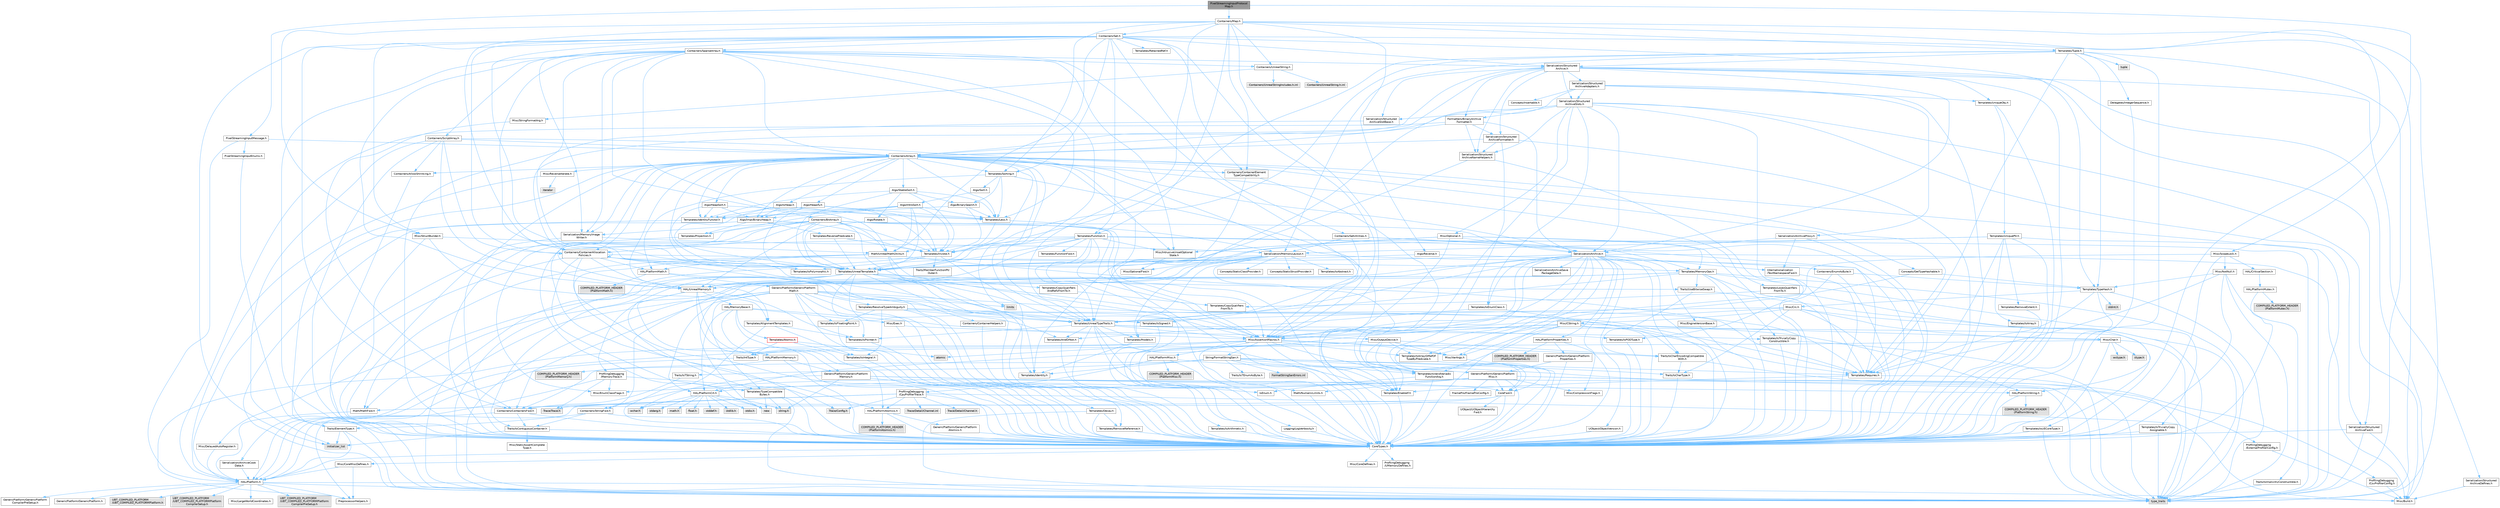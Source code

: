 digraph "PixelStreamingInputProtocolMap.h"
{
 // INTERACTIVE_SVG=YES
 // LATEX_PDF_SIZE
  bgcolor="transparent";
  edge [fontname=Helvetica,fontsize=10,labelfontname=Helvetica,labelfontsize=10];
  node [fontname=Helvetica,fontsize=10,shape=box,height=0.2,width=0.4];
  Node1 [id="Node000001",label="PixelStreamingInputProtocol\lMap.h",height=0.2,width=0.4,color="gray40", fillcolor="grey60", style="filled", fontcolor="black",tooltip=" "];
  Node1 -> Node2 [id="edge1_Node000001_Node000002",color="steelblue1",style="solid",tooltip=" "];
  Node2 [id="Node000002",label="Containers/Map.h",height=0.2,width=0.4,color="grey40", fillcolor="white", style="filled",URL="$df/d79/Map_8h.html",tooltip=" "];
  Node2 -> Node3 [id="edge2_Node000002_Node000003",color="steelblue1",style="solid",tooltip=" "];
  Node3 [id="Node000003",label="CoreTypes.h",height=0.2,width=0.4,color="grey40", fillcolor="white", style="filled",URL="$dc/dec/CoreTypes_8h.html",tooltip=" "];
  Node3 -> Node4 [id="edge3_Node000003_Node000004",color="steelblue1",style="solid",tooltip=" "];
  Node4 [id="Node000004",label="HAL/Platform.h",height=0.2,width=0.4,color="grey40", fillcolor="white", style="filled",URL="$d9/dd0/Platform_8h.html",tooltip=" "];
  Node4 -> Node5 [id="edge4_Node000004_Node000005",color="steelblue1",style="solid",tooltip=" "];
  Node5 [id="Node000005",label="Misc/Build.h",height=0.2,width=0.4,color="grey40", fillcolor="white", style="filled",URL="$d3/dbb/Build_8h.html",tooltip=" "];
  Node4 -> Node6 [id="edge5_Node000004_Node000006",color="steelblue1",style="solid",tooltip=" "];
  Node6 [id="Node000006",label="Misc/LargeWorldCoordinates.h",height=0.2,width=0.4,color="grey40", fillcolor="white", style="filled",URL="$d2/dcb/LargeWorldCoordinates_8h.html",tooltip=" "];
  Node4 -> Node7 [id="edge6_Node000004_Node000007",color="steelblue1",style="solid",tooltip=" "];
  Node7 [id="Node000007",label="type_traits",height=0.2,width=0.4,color="grey60", fillcolor="#E0E0E0", style="filled",tooltip=" "];
  Node4 -> Node8 [id="edge7_Node000004_Node000008",color="steelblue1",style="solid",tooltip=" "];
  Node8 [id="Node000008",label="PreprocessorHelpers.h",height=0.2,width=0.4,color="grey40", fillcolor="white", style="filled",URL="$db/ddb/PreprocessorHelpers_8h.html",tooltip=" "];
  Node4 -> Node9 [id="edge8_Node000004_Node000009",color="steelblue1",style="solid",tooltip=" "];
  Node9 [id="Node000009",label="UBT_COMPILED_PLATFORM\l/UBT_COMPILED_PLATFORMPlatform\lCompilerPreSetup.h",height=0.2,width=0.4,color="grey60", fillcolor="#E0E0E0", style="filled",tooltip=" "];
  Node4 -> Node10 [id="edge9_Node000004_Node000010",color="steelblue1",style="solid",tooltip=" "];
  Node10 [id="Node000010",label="GenericPlatform/GenericPlatform\lCompilerPreSetup.h",height=0.2,width=0.4,color="grey40", fillcolor="white", style="filled",URL="$d9/dc8/GenericPlatformCompilerPreSetup_8h.html",tooltip=" "];
  Node4 -> Node11 [id="edge10_Node000004_Node000011",color="steelblue1",style="solid",tooltip=" "];
  Node11 [id="Node000011",label="GenericPlatform/GenericPlatform.h",height=0.2,width=0.4,color="grey40", fillcolor="white", style="filled",URL="$d6/d84/GenericPlatform_8h.html",tooltip=" "];
  Node4 -> Node12 [id="edge11_Node000004_Node000012",color="steelblue1",style="solid",tooltip=" "];
  Node12 [id="Node000012",label="UBT_COMPILED_PLATFORM\l/UBT_COMPILED_PLATFORMPlatform.h",height=0.2,width=0.4,color="grey60", fillcolor="#E0E0E0", style="filled",tooltip=" "];
  Node4 -> Node13 [id="edge12_Node000004_Node000013",color="steelblue1",style="solid",tooltip=" "];
  Node13 [id="Node000013",label="UBT_COMPILED_PLATFORM\l/UBT_COMPILED_PLATFORMPlatform\lCompilerSetup.h",height=0.2,width=0.4,color="grey60", fillcolor="#E0E0E0", style="filled",tooltip=" "];
  Node3 -> Node14 [id="edge13_Node000003_Node000014",color="steelblue1",style="solid",tooltip=" "];
  Node14 [id="Node000014",label="ProfilingDebugging\l/UMemoryDefines.h",height=0.2,width=0.4,color="grey40", fillcolor="white", style="filled",URL="$d2/da2/UMemoryDefines_8h.html",tooltip=" "];
  Node3 -> Node15 [id="edge14_Node000003_Node000015",color="steelblue1",style="solid",tooltip=" "];
  Node15 [id="Node000015",label="Misc/CoreMiscDefines.h",height=0.2,width=0.4,color="grey40", fillcolor="white", style="filled",URL="$da/d38/CoreMiscDefines_8h.html",tooltip=" "];
  Node15 -> Node4 [id="edge15_Node000015_Node000004",color="steelblue1",style="solid",tooltip=" "];
  Node15 -> Node8 [id="edge16_Node000015_Node000008",color="steelblue1",style="solid",tooltip=" "];
  Node3 -> Node16 [id="edge17_Node000003_Node000016",color="steelblue1",style="solid",tooltip=" "];
  Node16 [id="Node000016",label="Misc/CoreDefines.h",height=0.2,width=0.4,color="grey40", fillcolor="white", style="filled",URL="$d3/dd2/CoreDefines_8h.html",tooltip=" "];
  Node2 -> Node17 [id="edge18_Node000002_Node000017",color="steelblue1",style="solid",tooltip=" "];
  Node17 [id="Node000017",label="Algo/Reverse.h",height=0.2,width=0.4,color="grey40", fillcolor="white", style="filled",URL="$d5/d93/Reverse_8h.html",tooltip=" "];
  Node17 -> Node3 [id="edge19_Node000017_Node000003",color="steelblue1",style="solid",tooltip=" "];
  Node17 -> Node18 [id="edge20_Node000017_Node000018",color="steelblue1",style="solid",tooltip=" "];
  Node18 [id="Node000018",label="Templates/UnrealTemplate.h",height=0.2,width=0.4,color="grey40", fillcolor="white", style="filled",URL="$d4/d24/UnrealTemplate_8h.html",tooltip=" "];
  Node18 -> Node3 [id="edge21_Node000018_Node000003",color="steelblue1",style="solid",tooltip=" "];
  Node18 -> Node19 [id="edge22_Node000018_Node000019",color="steelblue1",style="solid",tooltip=" "];
  Node19 [id="Node000019",label="Templates/IsPointer.h",height=0.2,width=0.4,color="grey40", fillcolor="white", style="filled",URL="$d7/d05/IsPointer_8h.html",tooltip=" "];
  Node19 -> Node3 [id="edge23_Node000019_Node000003",color="steelblue1",style="solid",tooltip=" "];
  Node18 -> Node20 [id="edge24_Node000018_Node000020",color="steelblue1",style="solid",tooltip=" "];
  Node20 [id="Node000020",label="HAL/UnrealMemory.h",height=0.2,width=0.4,color="grey40", fillcolor="white", style="filled",URL="$d9/d96/UnrealMemory_8h.html",tooltip=" "];
  Node20 -> Node3 [id="edge25_Node000020_Node000003",color="steelblue1",style="solid",tooltip=" "];
  Node20 -> Node21 [id="edge26_Node000020_Node000021",color="steelblue1",style="solid",tooltip=" "];
  Node21 [id="Node000021",label="GenericPlatform/GenericPlatform\lMemory.h",height=0.2,width=0.4,color="grey40", fillcolor="white", style="filled",URL="$dd/d22/GenericPlatformMemory_8h.html",tooltip=" "];
  Node21 -> Node22 [id="edge27_Node000021_Node000022",color="steelblue1",style="solid",tooltip=" "];
  Node22 [id="Node000022",label="CoreFwd.h",height=0.2,width=0.4,color="grey40", fillcolor="white", style="filled",URL="$d1/d1e/CoreFwd_8h.html",tooltip=" "];
  Node22 -> Node3 [id="edge28_Node000022_Node000003",color="steelblue1",style="solid",tooltip=" "];
  Node22 -> Node23 [id="edge29_Node000022_Node000023",color="steelblue1",style="solid",tooltip=" "];
  Node23 [id="Node000023",label="Containers/ContainersFwd.h",height=0.2,width=0.4,color="grey40", fillcolor="white", style="filled",URL="$d4/d0a/ContainersFwd_8h.html",tooltip=" "];
  Node23 -> Node4 [id="edge30_Node000023_Node000004",color="steelblue1",style="solid",tooltip=" "];
  Node23 -> Node3 [id="edge31_Node000023_Node000003",color="steelblue1",style="solid",tooltip=" "];
  Node23 -> Node24 [id="edge32_Node000023_Node000024",color="steelblue1",style="solid",tooltip=" "];
  Node24 [id="Node000024",label="Traits/IsContiguousContainer.h",height=0.2,width=0.4,color="grey40", fillcolor="white", style="filled",URL="$d5/d3c/IsContiguousContainer_8h.html",tooltip=" "];
  Node24 -> Node3 [id="edge33_Node000024_Node000003",color="steelblue1",style="solid",tooltip=" "];
  Node24 -> Node25 [id="edge34_Node000024_Node000025",color="steelblue1",style="solid",tooltip=" "];
  Node25 [id="Node000025",label="Misc/StaticAssertComplete\lType.h",height=0.2,width=0.4,color="grey40", fillcolor="white", style="filled",URL="$d5/d4e/StaticAssertCompleteType_8h.html",tooltip=" "];
  Node24 -> Node26 [id="edge35_Node000024_Node000026",color="steelblue1",style="solid",tooltip=" "];
  Node26 [id="Node000026",label="initializer_list",height=0.2,width=0.4,color="grey60", fillcolor="#E0E0E0", style="filled",tooltip=" "];
  Node22 -> Node27 [id="edge36_Node000022_Node000027",color="steelblue1",style="solid",tooltip=" "];
  Node27 [id="Node000027",label="Math/MathFwd.h",height=0.2,width=0.4,color="grey40", fillcolor="white", style="filled",URL="$d2/d10/MathFwd_8h.html",tooltip=" "];
  Node27 -> Node4 [id="edge37_Node000027_Node000004",color="steelblue1",style="solid",tooltip=" "];
  Node22 -> Node28 [id="edge38_Node000022_Node000028",color="steelblue1",style="solid",tooltip=" "];
  Node28 [id="Node000028",label="UObject/UObjectHierarchy\lFwd.h",height=0.2,width=0.4,color="grey40", fillcolor="white", style="filled",URL="$d3/d13/UObjectHierarchyFwd_8h.html",tooltip=" "];
  Node21 -> Node3 [id="edge39_Node000021_Node000003",color="steelblue1",style="solid",tooltip=" "];
  Node21 -> Node29 [id="edge40_Node000021_Node000029",color="steelblue1",style="solid",tooltip=" "];
  Node29 [id="Node000029",label="HAL/PlatformString.h",height=0.2,width=0.4,color="grey40", fillcolor="white", style="filled",URL="$db/db5/PlatformString_8h.html",tooltip=" "];
  Node29 -> Node3 [id="edge41_Node000029_Node000003",color="steelblue1",style="solid",tooltip=" "];
  Node29 -> Node30 [id="edge42_Node000029_Node000030",color="steelblue1",style="solid",tooltip=" "];
  Node30 [id="Node000030",label="COMPILED_PLATFORM_HEADER\l(PlatformString.h)",height=0.2,width=0.4,color="grey60", fillcolor="#E0E0E0", style="filled",tooltip=" "];
  Node21 -> Node31 [id="edge43_Node000021_Node000031",color="steelblue1",style="solid",tooltip=" "];
  Node31 [id="Node000031",label="string.h",height=0.2,width=0.4,color="grey60", fillcolor="#E0E0E0", style="filled",tooltip=" "];
  Node21 -> Node32 [id="edge44_Node000021_Node000032",color="steelblue1",style="solid",tooltip=" "];
  Node32 [id="Node000032",label="wchar.h",height=0.2,width=0.4,color="grey60", fillcolor="#E0E0E0", style="filled",tooltip=" "];
  Node20 -> Node33 [id="edge45_Node000020_Node000033",color="steelblue1",style="solid",tooltip=" "];
  Node33 [id="Node000033",label="HAL/MemoryBase.h",height=0.2,width=0.4,color="grey40", fillcolor="white", style="filled",URL="$d6/d9f/MemoryBase_8h.html",tooltip=" "];
  Node33 -> Node3 [id="edge46_Node000033_Node000003",color="steelblue1",style="solid",tooltip=" "];
  Node33 -> Node34 [id="edge47_Node000033_Node000034",color="steelblue1",style="solid",tooltip=" "];
  Node34 [id="Node000034",label="HAL/PlatformAtomics.h",height=0.2,width=0.4,color="grey40", fillcolor="white", style="filled",URL="$d3/d36/PlatformAtomics_8h.html",tooltip=" "];
  Node34 -> Node3 [id="edge48_Node000034_Node000003",color="steelblue1",style="solid",tooltip=" "];
  Node34 -> Node35 [id="edge49_Node000034_Node000035",color="steelblue1",style="solid",tooltip=" "];
  Node35 [id="Node000035",label="GenericPlatform/GenericPlatform\lAtomics.h",height=0.2,width=0.4,color="grey40", fillcolor="white", style="filled",URL="$da/d72/GenericPlatformAtomics_8h.html",tooltip=" "];
  Node35 -> Node3 [id="edge50_Node000035_Node000003",color="steelblue1",style="solid",tooltip=" "];
  Node34 -> Node36 [id="edge51_Node000034_Node000036",color="steelblue1",style="solid",tooltip=" "];
  Node36 [id="Node000036",label="COMPILED_PLATFORM_HEADER\l(PlatformAtomics.h)",height=0.2,width=0.4,color="grey60", fillcolor="#E0E0E0", style="filled",tooltip=" "];
  Node33 -> Node37 [id="edge52_Node000033_Node000037",color="steelblue1",style="solid",tooltip=" "];
  Node37 [id="Node000037",label="HAL/PlatformCrt.h",height=0.2,width=0.4,color="grey40", fillcolor="white", style="filled",URL="$d8/d75/PlatformCrt_8h.html",tooltip=" "];
  Node37 -> Node38 [id="edge53_Node000037_Node000038",color="steelblue1",style="solid",tooltip=" "];
  Node38 [id="Node000038",label="new",height=0.2,width=0.4,color="grey60", fillcolor="#E0E0E0", style="filled",tooltip=" "];
  Node37 -> Node32 [id="edge54_Node000037_Node000032",color="steelblue1",style="solid",tooltip=" "];
  Node37 -> Node39 [id="edge55_Node000037_Node000039",color="steelblue1",style="solid",tooltip=" "];
  Node39 [id="Node000039",label="stddef.h",height=0.2,width=0.4,color="grey60", fillcolor="#E0E0E0", style="filled",tooltip=" "];
  Node37 -> Node40 [id="edge56_Node000037_Node000040",color="steelblue1",style="solid",tooltip=" "];
  Node40 [id="Node000040",label="stdlib.h",height=0.2,width=0.4,color="grey60", fillcolor="#E0E0E0", style="filled",tooltip=" "];
  Node37 -> Node41 [id="edge57_Node000037_Node000041",color="steelblue1",style="solid",tooltip=" "];
  Node41 [id="Node000041",label="stdio.h",height=0.2,width=0.4,color="grey60", fillcolor="#E0E0E0", style="filled",tooltip=" "];
  Node37 -> Node42 [id="edge58_Node000037_Node000042",color="steelblue1",style="solid",tooltip=" "];
  Node42 [id="Node000042",label="stdarg.h",height=0.2,width=0.4,color="grey60", fillcolor="#E0E0E0", style="filled",tooltip=" "];
  Node37 -> Node43 [id="edge59_Node000037_Node000043",color="steelblue1",style="solid",tooltip=" "];
  Node43 [id="Node000043",label="math.h",height=0.2,width=0.4,color="grey60", fillcolor="#E0E0E0", style="filled",tooltip=" "];
  Node37 -> Node44 [id="edge60_Node000037_Node000044",color="steelblue1",style="solid",tooltip=" "];
  Node44 [id="Node000044",label="float.h",height=0.2,width=0.4,color="grey60", fillcolor="#E0E0E0", style="filled",tooltip=" "];
  Node37 -> Node31 [id="edge61_Node000037_Node000031",color="steelblue1",style="solid",tooltip=" "];
  Node33 -> Node45 [id="edge62_Node000033_Node000045",color="steelblue1",style="solid",tooltip=" "];
  Node45 [id="Node000045",label="Misc/Exec.h",height=0.2,width=0.4,color="grey40", fillcolor="white", style="filled",URL="$de/ddb/Exec_8h.html",tooltip=" "];
  Node45 -> Node3 [id="edge63_Node000045_Node000003",color="steelblue1",style="solid",tooltip=" "];
  Node45 -> Node46 [id="edge64_Node000045_Node000046",color="steelblue1",style="solid",tooltip=" "];
  Node46 [id="Node000046",label="Misc/AssertionMacros.h",height=0.2,width=0.4,color="grey40", fillcolor="white", style="filled",URL="$d0/dfa/AssertionMacros_8h.html",tooltip=" "];
  Node46 -> Node3 [id="edge65_Node000046_Node000003",color="steelblue1",style="solid",tooltip=" "];
  Node46 -> Node4 [id="edge66_Node000046_Node000004",color="steelblue1",style="solid",tooltip=" "];
  Node46 -> Node47 [id="edge67_Node000046_Node000047",color="steelblue1",style="solid",tooltip=" "];
  Node47 [id="Node000047",label="HAL/PlatformMisc.h",height=0.2,width=0.4,color="grey40", fillcolor="white", style="filled",URL="$d0/df5/PlatformMisc_8h.html",tooltip=" "];
  Node47 -> Node3 [id="edge68_Node000047_Node000003",color="steelblue1",style="solid",tooltip=" "];
  Node47 -> Node48 [id="edge69_Node000047_Node000048",color="steelblue1",style="solid",tooltip=" "];
  Node48 [id="Node000048",label="GenericPlatform/GenericPlatform\lMisc.h",height=0.2,width=0.4,color="grey40", fillcolor="white", style="filled",URL="$db/d9a/GenericPlatformMisc_8h.html",tooltip=" "];
  Node48 -> Node49 [id="edge70_Node000048_Node000049",color="steelblue1",style="solid",tooltip=" "];
  Node49 [id="Node000049",label="Containers/StringFwd.h",height=0.2,width=0.4,color="grey40", fillcolor="white", style="filled",URL="$df/d37/StringFwd_8h.html",tooltip=" "];
  Node49 -> Node3 [id="edge71_Node000049_Node000003",color="steelblue1",style="solid",tooltip=" "];
  Node49 -> Node50 [id="edge72_Node000049_Node000050",color="steelblue1",style="solid",tooltip=" "];
  Node50 [id="Node000050",label="Traits/ElementType.h",height=0.2,width=0.4,color="grey40", fillcolor="white", style="filled",URL="$d5/d4f/ElementType_8h.html",tooltip=" "];
  Node50 -> Node4 [id="edge73_Node000050_Node000004",color="steelblue1",style="solid",tooltip=" "];
  Node50 -> Node26 [id="edge74_Node000050_Node000026",color="steelblue1",style="solid",tooltip=" "];
  Node50 -> Node7 [id="edge75_Node000050_Node000007",color="steelblue1",style="solid",tooltip=" "];
  Node49 -> Node24 [id="edge76_Node000049_Node000024",color="steelblue1",style="solid",tooltip=" "];
  Node48 -> Node22 [id="edge77_Node000048_Node000022",color="steelblue1",style="solid",tooltip=" "];
  Node48 -> Node3 [id="edge78_Node000048_Node000003",color="steelblue1",style="solid",tooltip=" "];
  Node48 -> Node51 [id="edge79_Node000048_Node000051",color="steelblue1",style="solid",tooltip=" "];
  Node51 [id="Node000051",label="FramePro/FrameProConfig.h",height=0.2,width=0.4,color="grey40", fillcolor="white", style="filled",URL="$d7/d90/FrameProConfig_8h.html",tooltip=" "];
  Node48 -> Node37 [id="edge80_Node000048_Node000037",color="steelblue1",style="solid",tooltip=" "];
  Node48 -> Node52 [id="edge81_Node000048_Node000052",color="steelblue1",style="solid",tooltip=" "];
  Node52 [id="Node000052",label="Math/NumericLimits.h",height=0.2,width=0.4,color="grey40", fillcolor="white", style="filled",URL="$df/d1b/NumericLimits_8h.html",tooltip=" "];
  Node52 -> Node3 [id="edge82_Node000052_Node000003",color="steelblue1",style="solid",tooltip=" "];
  Node48 -> Node53 [id="edge83_Node000048_Node000053",color="steelblue1",style="solid",tooltip=" "];
  Node53 [id="Node000053",label="Misc/CompressionFlags.h",height=0.2,width=0.4,color="grey40", fillcolor="white", style="filled",URL="$d9/d76/CompressionFlags_8h.html",tooltip=" "];
  Node48 -> Node54 [id="edge84_Node000048_Node000054",color="steelblue1",style="solid",tooltip=" "];
  Node54 [id="Node000054",label="Misc/EnumClassFlags.h",height=0.2,width=0.4,color="grey40", fillcolor="white", style="filled",URL="$d8/de7/EnumClassFlags_8h.html",tooltip=" "];
  Node48 -> Node55 [id="edge85_Node000048_Node000055",color="steelblue1",style="solid",tooltip=" "];
  Node55 [id="Node000055",label="ProfilingDebugging\l/CsvProfilerConfig.h",height=0.2,width=0.4,color="grey40", fillcolor="white", style="filled",URL="$d3/d88/CsvProfilerConfig_8h.html",tooltip=" "];
  Node55 -> Node5 [id="edge86_Node000055_Node000005",color="steelblue1",style="solid",tooltip=" "];
  Node48 -> Node56 [id="edge87_Node000048_Node000056",color="steelblue1",style="solid",tooltip=" "];
  Node56 [id="Node000056",label="ProfilingDebugging\l/ExternalProfilerConfig.h",height=0.2,width=0.4,color="grey40", fillcolor="white", style="filled",URL="$d3/dbb/ExternalProfilerConfig_8h.html",tooltip=" "];
  Node56 -> Node5 [id="edge88_Node000056_Node000005",color="steelblue1",style="solid",tooltip=" "];
  Node47 -> Node57 [id="edge89_Node000047_Node000057",color="steelblue1",style="solid",tooltip=" "];
  Node57 [id="Node000057",label="COMPILED_PLATFORM_HEADER\l(PlatformMisc.h)",height=0.2,width=0.4,color="grey60", fillcolor="#E0E0E0", style="filled",tooltip=" "];
  Node47 -> Node58 [id="edge90_Node000047_Node000058",color="steelblue1",style="solid",tooltip=" "];
  Node58 [id="Node000058",label="ProfilingDebugging\l/CpuProfilerTrace.h",height=0.2,width=0.4,color="grey40", fillcolor="white", style="filled",URL="$da/dcb/CpuProfilerTrace_8h.html",tooltip=" "];
  Node58 -> Node3 [id="edge91_Node000058_Node000003",color="steelblue1",style="solid",tooltip=" "];
  Node58 -> Node23 [id="edge92_Node000058_Node000023",color="steelblue1",style="solid",tooltip=" "];
  Node58 -> Node34 [id="edge93_Node000058_Node000034",color="steelblue1",style="solid",tooltip=" "];
  Node58 -> Node8 [id="edge94_Node000058_Node000008",color="steelblue1",style="solid",tooltip=" "];
  Node58 -> Node5 [id="edge95_Node000058_Node000005",color="steelblue1",style="solid",tooltip=" "];
  Node58 -> Node59 [id="edge96_Node000058_Node000059",color="steelblue1",style="solid",tooltip=" "];
  Node59 [id="Node000059",label="Trace/Config.h",height=0.2,width=0.4,color="grey60", fillcolor="#E0E0E0", style="filled",tooltip=" "];
  Node58 -> Node60 [id="edge97_Node000058_Node000060",color="steelblue1",style="solid",tooltip=" "];
  Node60 [id="Node000060",label="Trace/Detail/Channel.h",height=0.2,width=0.4,color="grey60", fillcolor="#E0E0E0", style="filled",tooltip=" "];
  Node58 -> Node61 [id="edge98_Node000058_Node000061",color="steelblue1",style="solid",tooltip=" "];
  Node61 [id="Node000061",label="Trace/Detail/Channel.inl",height=0.2,width=0.4,color="grey60", fillcolor="#E0E0E0", style="filled",tooltip=" "];
  Node58 -> Node62 [id="edge99_Node000058_Node000062",color="steelblue1",style="solid",tooltip=" "];
  Node62 [id="Node000062",label="Trace/Trace.h",height=0.2,width=0.4,color="grey60", fillcolor="#E0E0E0", style="filled",tooltip=" "];
  Node46 -> Node8 [id="edge100_Node000046_Node000008",color="steelblue1",style="solid",tooltip=" "];
  Node46 -> Node63 [id="edge101_Node000046_Node000063",color="steelblue1",style="solid",tooltip=" "];
  Node63 [id="Node000063",label="Templates/EnableIf.h",height=0.2,width=0.4,color="grey40", fillcolor="white", style="filled",URL="$d7/d60/EnableIf_8h.html",tooltip=" "];
  Node63 -> Node3 [id="edge102_Node000063_Node000003",color="steelblue1",style="solid",tooltip=" "];
  Node46 -> Node64 [id="edge103_Node000046_Node000064",color="steelblue1",style="solid",tooltip=" "];
  Node64 [id="Node000064",label="Templates/IsArrayOrRefOf\lTypeByPredicate.h",height=0.2,width=0.4,color="grey40", fillcolor="white", style="filled",URL="$d6/da1/IsArrayOrRefOfTypeByPredicate_8h.html",tooltip=" "];
  Node64 -> Node3 [id="edge104_Node000064_Node000003",color="steelblue1",style="solid",tooltip=" "];
  Node46 -> Node65 [id="edge105_Node000046_Node000065",color="steelblue1",style="solid",tooltip=" "];
  Node65 [id="Node000065",label="Templates/IsValidVariadic\lFunctionArg.h",height=0.2,width=0.4,color="grey40", fillcolor="white", style="filled",URL="$d0/dc8/IsValidVariadicFunctionArg_8h.html",tooltip=" "];
  Node65 -> Node3 [id="edge106_Node000065_Node000003",color="steelblue1",style="solid",tooltip=" "];
  Node65 -> Node66 [id="edge107_Node000065_Node000066",color="steelblue1",style="solid",tooltip=" "];
  Node66 [id="Node000066",label="IsEnum.h",height=0.2,width=0.4,color="grey40", fillcolor="white", style="filled",URL="$d4/de5/IsEnum_8h.html",tooltip=" "];
  Node65 -> Node7 [id="edge108_Node000065_Node000007",color="steelblue1",style="solid",tooltip=" "];
  Node46 -> Node67 [id="edge109_Node000046_Node000067",color="steelblue1",style="solid",tooltip=" "];
  Node67 [id="Node000067",label="Traits/IsCharEncodingCompatible\lWith.h",height=0.2,width=0.4,color="grey40", fillcolor="white", style="filled",URL="$df/dd1/IsCharEncodingCompatibleWith_8h.html",tooltip=" "];
  Node67 -> Node7 [id="edge110_Node000067_Node000007",color="steelblue1",style="solid",tooltip=" "];
  Node67 -> Node68 [id="edge111_Node000067_Node000068",color="steelblue1",style="solid",tooltip=" "];
  Node68 [id="Node000068",label="Traits/IsCharType.h",height=0.2,width=0.4,color="grey40", fillcolor="white", style="filled",URL="$db/d51/IsCharType_8h.html",tooltip=" "];
  Node68 -> Node3 [id="edge112_Node000068_Node000003",color="steelblue1",style="solid",tooltip=" "];
  Node46 -> Node69 [id="edge113_Node000046_Node000069",color="steelblue1",style="solid",tooltip=" "];
  Node69 [id="Node000069",label="Misc/VarArgs.h",height=0.2,width=0.4,color="grey40", fillcolor="white", style="filled",URL="$d5/d6f/VarArgs_8h.html",tooltip=" "];
  Node69 -> Node3 [id="edge114_Node000069_Node000003",color="steelblue1",style="solid",tooltip=" "];
  Node46 -> Node70 [id="edge115_Node000046_Node000070",color="steelblue1",style="solid",tooltip=" "];
  Node70 [id="Node000070",label="String/FormatStringSan.h",height=0.2,width=0.4,color="grey40", fillcolor="white", style="filled",URL="$d3/d8b/FormatStringSan_8h.html",tooltip=" "];
  Node70 -> Node7 [id="edge116_Node000070_Node000007",color="steelblue1",style="solid",tooltip=" "];
  Node70 -> Node3 [id="edge117_Node000070_Node000003",color="steelblue1",style="solid",tooltip=" "];
  Node70 -> Node71 [id="edge118_Node000070_Node000071",color="steelblue1",style="solid",tooltip=" "];
  Node71 [id="Node000071",label="Templates/Requires.h",height=0.2,width=0.4,color="grey40", fillcolor="white", style="filled",URL="$dc/d96/Requires_8h.html",tooltip=" "];
  Node71 -> Node63 [id="edge119_Node000071_Node000063",color="steelblue1",style="solid",tooltip=" "];
  Node71 -> Node7 [id="edge120_Node000071_Node000007",color="steelblue1",style="solid",tooltip=" "];
  Node70 -> Node72 [id="edge121_Node000070_Node000072",color="steelblue1",style="solid",tooltip=" "];
  Node72 [id="Node000072",label="Templates/Identity.h",height=0.2,width=0.4,color="grey40", fillcolor="white", style="filled",URL="$d0/dd5/Identity_8h.html",tooltip=" "];
  Node70 -> Node65 [id="edge122_Node000070_Node000065",color="steelblue1",style="solid",tooltip=" "];
  Node70 -> Node68 [id="edge123_Node000070_Node000068",color="steelblue1",style="solid",tooltip=" "];
  Node70 -> Node73 [id="edge124_Node000070_Node000073",color="steelblue1",style="solid",tooltip=" "];
  Node73 [id="Node000073",label="Traits/IsTEnumAsByte.h",height=0.2,width=0.4,color="grey40", fillcolor="white", style="filled",URL="$d1/de6/IsTEnumAsByte_8h.html",tooltip=" "];
  Node70 -> Node74 [id="edge125_Node000070_Node000074",color="steelblue1",style="solid",tooltip=" "];
  Node74 [id="Node000074",label="Traits/IsTString.h",height=0.2,width=0.4,color="grey40", fillcolor="white", style="filled",URL="$d0/df8/IsTString_8h.html",tooltip=" "];
  Node74 -> Node23 [id="edge126_Node000074_Node000023",color="steelblue1",style="solid",tooltip=" "];
  Node70 -> Node23 [id="edge127_Node000070_Node000023",color="steelblue1",style="solid",tooltip=" "];
  Node70 -> Node75 [id="edge128_Node000070_Node000075",color="steelblue1",style="solid",tooltip=" "];
  Node75 [id="Node000075",label="FormatStringSanErrors.inl",height=0.2,width=0.4,color="grey60", fillcolor="#E0E0E0", style="filled",tooltip=" "];
  Node46 -> Node76 [id="edge129_Node000046_Node000076",color="steelblue1",style="solid",tooltip=" "];
  Node76 [id="Node000076",label="atomic",height=0.2,width=0.4,color="grey60", fillcolor="#E0E0E0", style="filled",tooltip=" "];
  Node33 -> Node77 [id="edge130_Node000033_Node000077",color="steelblue1",style="solid",tooltip=" "];
  Node77 [id="Node000077",label="Misc/OutputDevice.h",height=0.2,width=0.4,color="grey40", fillcolor="white", style="filled",URL="$d7/d32/OutputDevice_8h.html",tooltip=" "];
  Node77 -> Node22 [id="edge131_Node000077_Node000022",color="steelblue1",style="solid",tooltip=" "];
  Node77 -> Node3 [id="edge132_Node000077_Node000003",color="steelblue1",style="solid",tooltip=" "];
  Node77 -> Node78 [id="edge133_Node000077_Node000078",color="steelblue1",style="solid",tooltip=" "];
  Node78 [id="Node000078",label="Logging/LogVerbosity.h",height=0.2,width=0.4,color="grey40", fillcolor="white", style="filled",URL="$d2/d8f/LogVerbosity_8h.html",tooltip=" "];
  Node78 -> Node3 [id="edge134_Node000078_Node000003",color="steelblue1",style="solid",tooltip=" "];
  Node77 -> Node69 [id="edge135_Node000077_Node000069",color="steelblue1",style="solid",tooltip=" "];
  Node77 -> Node64 [id="edge136_Node000077_Node000064",color="steelblue1",style="solid",tooltip=" "];
  Node77 -> Node65 [id="edge137_Node000077_Node000065",color="steelblue1",style="solid",tooltip=" "];
  Node77 -> Node67 [id="edge138_Node000077_Node000067",color="steelblue1",style="solid",tooltip=" "];
  Node33 -> Node79 [id="edge139_Node000033_Node000079",color="steelblue1",style="solid",tooltip=" "];
  Node79 [id="Node000079",label="Templates/Atomic.h",height=0.2,width=0.4,color="red", fillcolor="#FFF0F0", style="filled",URL="$d3/d91/Atomic_8h.html",tooltip=" "];
  Node79 -> Node82 [id="edge140_Node000079_Node000082",color="steelblue1",style="solid",tooltip=" "];
  Node82 [id="Node000082",label="Templates/IsIntegral.h",height=0.2,width=0.4,color="grey40", fillcolor="white", style="filled",URL="$da/d64/IsIntegral_8h.html",tooltip=" "];
  Node82 -> Node3 [id="edge141_Node000082_Node000003",color="steelblue1",style="solid",tooltip=" "];
  Node79 -> Node87 [id="edge142_Node000079_Node000087",color="steelblue1",style="solid",tooltip=" "];
  Node87 [id="Node000087",label="Traits/IntType.h",height=0.2,width=0.4,color="grey40", fillcolor="white", style="filled",URL="$d7/deb/IntType_8h.html",tooltip=" "];
  Node87 -> Node4 [id="edge143_Node000087_Node000004",color="steelblue1",style="solid",tooltip=" "];
  Node79 -> Node76 [id="edge144_Node000079_Node000076",color="steelblue1",style="solid",tooltip=" "];
  Node20 -> Node88 [id="edge145_Node000020_Node000088",color="steelblue1",style="solid",tooltip=" "];
  Node88 [id="Node000088",label="HAL/PlatformMemory.h",height=0.2,width=0.4,color="grey40", fillcolor="white", style="filled",URL="$de/d68/PlatformMemory_8h.html",tooltip=" "];
  Node88 -> Node3 [id="edge146_Node000088_Node000003",color="steelblue1",style="solid",tooltip=" "];
  Node88 -> Node21 [id="edge147_Node000088_Node000021",color="steelblue1",style="solid",tooltip=" "];
  Node88 -> Node89 [id="edge148_Node000088_Node000089",color="steelblue1",style="solid",tooltip=" "];
  Node89 [id="Node000089",label="COMPILED_PLATFORM_HEADER\l(PlatformMemory.h)",height=0.2,width=0.4,color="grey60", fillcolor="#E0E0E0", style="filled",tooltip=" "];
  Node20 -> Node90 [id="edge149_Node000020_Node000090",color="steelblue1",style="solid",tooltip=" "];
  Node90 [id="Node000090",label="ProfilingDebugging\l/MemoryTrace.h",height=0.2,width=0.4,color="grey40", fillcolor="white", style="filled",URL="$da/dd7/MemoryTrace_8h.html",tooltip=" "];
  Node90 -> Node4 [id="edge150_Node000090_Node000004",color="steelblue1",style="solid",tooltip=" "];
  Node90 -> Node54 [id="edge151_Node000090_Node000054",color="steelblue1",style="solid",tooltip=" "];
  Node90 -> Node59 [id="edge152_Node000090_Node000059",color="steelblue1",style="solid",tooltip=" "];
  Node90 -> Node62 [id="edge153_Node000090_Node000062",color="steelblue1",style="solid",tooltip=" "];
  Node20 -> Node19 [id="edge154_Node000020_Node000019",color="steelblue1",style="solid",tooltip=" "];
  Node18 -> Node91 [id="edge155_Node000018_Node000091",color="steelblue1",style="solid",tooltip=" "];
  Node91 [id="Node000091",label="Templates/CopyQualifiers\lAndRefsFromTo.h",height=0.2,width=0.4,color="grey40", fillcolor="white", style="filled",URL="$d3/db3/CopyQualifiersAndRefsFromTo_8h.html",tooltip=" "];
  Node91 -> Node92 [id="edge156_Node000091_Node000092",color="steelblue1",style="solid",tooltip=" "];
  Node92 [id="Node000092",label="Templates/CopyQualifiers\lFromTo.h",height=0.2,width=0.4,color="grey40", fillcolor="white", style="filled",URL="$d5/db4/CopyQualifiersFromTo_8h.html",tooltip=" "];
  Node18 -> Node93 [id="edge157_Node000018_Node000093",color="steelblue1",style="solid",tooltip=" "];
  Node93 [id="Node000093",label="Templates/UnrealTypeTraits.h",height=0.2,width=0.4,color="grey40", fillcolor="white", style="filled",URL="$d2/d2d/UnrealTypeTraits_8h.html",tooltip=" "];
  Node93 -> Node3 [id="edge158_Node000093_Node000003",color="steelblue1",style="solid",tooltip=" "];
  Node93 -> Node19 [id="edge159_Node000093_Node000019",color="steelblue1",style="solid",tooltip=" "];
  Node93 -> Node46 [id="edge160_Node000093_Node000046",color="steelblue1",style="solid",tooltip=" "];
  Node93 -> Node84 [id="edge161_Node000093_Node000084",color="steelblue1",style="solid",tooltip=" "];
  Node84 [id="Node000084",label="Templates/AndOrNot.h",height=0.2,width=0.4,color="grey40", fillcolor="white", style="filled",URL="$db/d0a/AndOrNot_8h.html",tooltip=" "];
  Node84 -> Node3 [id="edge162_Node000084_Node000003",color="steelblue1",style="solid",tooltip=" "];
  Node93 -> Node63 [id="edge163_Node000093_Node000063",color="steelblue1",style="solid",tooltip=" "];
  Node93 -> Node94 [id="edge164_Node000093_Node000094",color="steelblue1",style="solid",tooltip=" "];
  Node94 [id="Node000094",label="Templates/IsArithmetic.h",height=0.2,width=0.4,color="grey40", fillcolor="white", style="filled",URL="$d2/d5d/IsArithmetic_8h.html",tooltip=" "];
  Node94 -> Node3 [id="edge165_Node000094_Node000003",color="steelblue1",style="solid",tooltip=" "];
  Node93 -> Node66 [id="edge166_Node000093_Node000066",color="steelblue1",style="solid",tooltip=" "];
  Node93 -> Node95 [id="edge167_Node000093_Node000095",color="steelblue1",style="solid",tooltip=" "];
  Node95 [id="Node000095",label="Templates/Models.h",height=0.2,width=0.4,color="grey40", fillcolor="white", style="filled",URL="$d3/d0c/Models_8h.html",tooltip=" "];
  Node95 -> Node72 [id="edge168_Node000095_Node000072",color="steelblue1",style="solid",tooltip=" "];
  Node93 -> Node96 [id="edge169_Node000093_Node000096",color="steelblue1",style="solid",tooltip=" "];
  Node96 [id="Node000096",label="Templates/IsPODType.h",height=0.2,width=0.4,color="grey40", fillcolor="white", style="filled",URL="$d7/db1/IsPODType_8h.html",tooltip=" "];
  Node96 -> Node3 [id="edge170_Node000096_Node000003",color="steelblue1",style="solid",tooltip=" "];
  Node93 -> Node97 [id="edge171_Node000093_Node000097",color="steelblue1",style="solid",tooltip=" "];
  Node97 [id="Node000097",label="Templates/IsUECoreType.h",height=0.2,width=0.4,color="grey40", fillcolor="white", style="filled",URL="$d1/db8/IsUECoreType_8h.html",tooltip=" "];
  Node97 -> Node3 [id="edge172_Node000097_Node000003",color="steelblue1",style="solid",tooltip=" "];
  Node97 -> Node7 [id="edge173_Node000097_Node000007",color="steelblue1",style="solid",tooltip=" "];
  Node93 -> Node85 [id="edge174_Node000093_Node000085",color="steelblue1",style="solid",tooltip=" "];
  Node85 [id="Node000085",label="Templates/IsTriviallyCopy\lConstructible.h",height=0.2,width=0.4,color="grey40", fillcolor="white", style="filled",URL="$d3/d78/IsTriviallyCopyConstructible_8h.html",tooltip=" "];
  Node85 -> Node3 [id="edge175_Node000085_Node000003",color="steelblue1",style="solid",tooltip=" "];
  Node85 -> Node7 [id="edge176_Node000085_Node000007",color="steelblue1",style="solid",tooltip=" "];
  Node18 -> Node98 [id="edge177_Node000018_Node000098",color="steelblue1",style="solid",tooltip=" "];
  Node98 [id="Node000098",label="Templates/RemoveReference.h",height=0.2,width=0.4,color="grey40", fillcolor="white", style="filled",URL="$da/dbe/RemoveReference_8h.html",tooltip=" "];
  Node98 -> Node3 [id="edge178_Node000098_Node000003",color="steelblue1",style="solid",tooltip=" "];
  Node18 -> Node71 [id="edge179_Node000018_Node000071",color="steelblue1",style="solid",tooltip=" "];
  Node18 -> Node99 [id="edge180_Node000018_Node000099",color="steelblue1",style="solid",tooltip=" "];
  Node99 [id="Node000099",label="Templates/TypeCompatible\lBytes.h",height=0.2,width=0.4,color="grey40", fillcolor="white", style="filled",URL="$df/d0a/TypeCompatibleBytes_8h.html",tooltip=" "];
  Node99 -> Node3 [id="edge181_Node000099_Node000003",color="steelblue1",style="solid",tooltip=" "];
  Node99 -> Node31 [id="edge182_Node000099_Node000031",color="steelblue1",style="solid",tooltip=" "];
  Node99 -> Node38 [id="edge183_Node000099_Node000038",color="steelblue1",style="solid",tooltip=" "];
  Node99 -> Node7 [id="edge184_Node000099_Node000007",color="steelblue1",style="solid",tooltip=" "];
  Node18 -> Node72 [id="edge185_Node000018_Node000072",color="steelblue1",style="solid",tooltip=" "];
  Node18 -> Node24 [id="edge186_Node000018_Node000024",color="steelblue1",style="solid",tooltip=" "];
  Node18 -> Node100 [id="edge187_Node000018_Node000100",color="steelblue1",style="solid",tooltip=" "];
  Node100 [id="Node000100",label="Traits/UseBitwiseSwap.h",height=0.2,width=0.4,color="grey40", fillcolor="white", style="filled",URL="$db/df3/UseBitwiseSwap_8h.html",tooltip=" "];
  Node100 -> Node3 [id="edge188_Node000100_Node000003",color="steelblue1",style="solid",tooltip=" "];
  Node100 -> Node7 [id="edge189_Node000100_Node000007",color="steelblue1",style="solid",tooltip=" "];
  Node18 -> Node7 [id="edge190_Node000018_Node000007",color="steelblue1",style="solid",tooltip=" "];
  Node2 -> Node101 [id="edge191_Node000002_Node000101",color="steelblue1",style="solid",tooltip=" "];
  Node101 [id="Node000101",label="Containers/ContainerElement\lTypeCompatibility.h",height=0.2,width=0.4,color="grey40", fillcolor="white", style="filled",URL="$df/ddf/ContainerElementTypeCompatibility_8h.html",tooltip=" "];
  Node101 -> Node3 [id="edge192_Node000101_Node000003",color="steelblue1",style="solid",tooltip=" "];
  Node101 -> Node93 [id="edge193_Node000101_Node000093",color="steelblue1",style="solid",tooltip=" "];
  Node2 -> Node102 [id="edge194_Node000002_Node000102",color="steelblue1",style="solid",tooltip=" "];
  Node102 [id="Node000102",label="Containers/Set.h",height=0.2,width=0.4,color="grey40", fillcolor="white", style="filled",URL="$d4/d45/Set_8h.html",tooltip=" "];
  Node102 -> Node103 [id="edge195_Node000102_Node000103",color="steelblue1",style="solid",tooltip=" "];
  Node103 [id="Node000103",label="Containers/ContainerAllocation\lPolicies.h",height=0.2,width=0.4,color="grey40", fillcolor="white", style="filled",URL="$d7/dff/ContainerAllocationPolicies_8h.html",tooltip=" "];
  Node103 -> Node3 [id="edge196_Node000103_Node000003",color="steelblue1",style="solid",tooltip=" "];
  Node103 -> Node104 [id="edge197_Node000103_Node000104",color="steelblue1",style="solid",tooltip=" "];
  Node104 [id="Node000104",label="Containers/ContainerHelpers.h",height=0.2,width=0.4,color="grey40", fillcolor="white", style="filled",URL="$d7/d33/ContainerHelpers_8h.html",tooltip=" "];
  Node104 -> Node3 [id="edge198_Node000104_Node000003",color="steelblue1",style="solid",tooltip=" "];
  Node103 -> Node103 [id="edge199_Node000103_Node000103",color="steelblue1",style="solid",tooltip=" "];
  Node103 -> Node105 [id="edge200_Node000103_Node000105",color="steelblue1",style="solid",tooltip=" "];
  Node105 [id="Node000105",label="HAL/PlatformMath.h",height=0.2,width=0.4,color="grey40", fillcolor="white", style="filled",URL="$dc/d53/PlatformMath_8h.html",tooltip=" "];
  Node105 -> Node3 [id="edge201_Node000105_Node000003",color="steelblue1",style="solid",tooltip=" "];
  Node105 -> Node106 [id="edge202_Node000105_Node000106",color="steelblue1",style="solid",tooltip=" "];
  Node106 [id="Node000106",label="GenericPlatform/GenericPlatform\lMath.h",height=0.2,width=0.4,color="grey40", fillcolor="white", style="filled",URL="$d5/d79/GenericPlatformMath_8h.html",tooltip=" "];
  Node106 -> Node3 [id="edge203_Node000106_Node000003",color="steelblue1",style="solid",tooltip=" "];
  Node106 -> Node23 [id="edge204_Node000106_Node000023",color="steelblue1",style="solid",tooltip=" "];
  Node106 -> Node37 [id="edge205_Node000106_Node000037",color="steelblue1",style="solid",tooltip=" "];
  Node106 -> Node84 [id="edge206_Node000106_Node000084",color="steelblue1",style="solid",tooltip=" "];
  Node106 -> Node107 [id="edge207_Node000106_Node000107",color="steelblue1",style="solid",tooltip=" "];
  Node107 [id="Node000107",label="Templates/Decay.h",height=0.2,width=0.4,color="grey40", fillcolor="white", style="filled",URL="$dd/d0f/Decay_8h.html",tooltip=" "];
  Node107 -> Node3 [id="edge208_Node000107_Node000003",color="steelblue1",style="solid",tooltip=" "];
  Node107 -> Node98 [id="edge209_Node000107_Node000098",color="steelblue1",style="solid",tooltip=" "];
  Node107 -> Node7 [id="edge210_Node000107_Node000007",color="steelblue1",style="solid",tooltip=" "];
  Node106 -> Node108 [id="edge211_Node000106_Node000108",color="steelblue1",style="solid",tooltip=" "];
  Node108 [id="Node000108",label="Templates/IsFloatingPoint.h",height=0.2,width=0.4,color="grey40", fillcolor="white", style="filled",URL="$d3/d11/IsFloatingPoint_8h.html",tooltip=" "];
  Node108 -> Node3 [id="edge212_Node000108_Node000003",color="steelblue1",style="solid",tooltip=" "];
  Node106 -> Node93 [id="edge213_Node000106_Node000093",color="steelblue1",style="solid",tooltip=" "];
  Node106 -> Node71 [id="edge214_Node000106_Node000071",color="steelblue1",style="solid",tooltip=" "];
  Node106 -> Node109 [id="edge215_Node000106_Node000109",color="steelblue1",style="solid",tooltip=" "];
  Node109 [id="Node000109",label="Templates/ResolveTypeAmbiguity.h",height=0.2,width=0.4,color="grey40", fillcolor="white", style="filled",URL="$df/d1f/ResolveTypeAmbiguity_8h.html",tooltip=" "];
  Node109 -> Node3 [id="edge216_Node000109_Node000003",color="steelblue1",style="solid",tooltip=" "];
  Node109 -> Node108 [id="edge217_Node000109_Node000108",color="steelblue1",style="solid",tooltip=" "];
  Node109 -> Node93 [id="edge218_Node000109_Node000093",color="steelblue1",style="solid",tooltip=" "];
  Node109 -> Node110 [id="edge219_Node000109_Node000110",color="steelblue1",style="solid",tooltip=" "];
  Node110 [id="Node000110",label="Templates/IsSigned.h",height=0.2,width=0.4,color="grey40", fillcolor="white", style="filled",URL="$d8/dd8/IsSigned_8h.html",tooltip=" "];
  Node110 -> Node3 [id="edge220_Node000110_Node000003",color="steelblue1",style="solid",tooltip=" "];
  Node109 -> Node82 [id="edge221_Node000109_Node000082",color="steelblue1",style="solid",tooltip=" "];
  Node109 -> Node71 [id="edge222_Node000109_Node000071",color="steelblue1",style="solid",tooltip=" "];
  Node106 -> Node99 [id="edge223_Node000106_Node000099",color="steelblue1",style="solid",tooltip=" "];
  Node106 -> Node111 [id="edge224_Node000106_Node000111",color="steelblue1",style="solid",tooltip=" "];
  Node111 [id="Node000111",label="limits",height=0.2,width=0.4,color="grey60", fillcolor="#E0E0E0", style="filled",tooltip=" "];
  Node106 -> Node7 [id="edge225_Node000106_Node000007",color="steelblue1",style="solid",tooltip=" "];
  Node105 -> Node112 [id="edge226_Node000105_Node000112",color="steelblue1",style="solid",tooltip=" "];
  Node112 [id="Node000112",label="COMPILED_PLATFORM_HEADER\l(PlatformMath.h)",height=0.2,width=0.4,color="grey60", fillcolor="#E0E0E0", style="filled",tooltip=" "];
  Node103 -> Node20 [id="edge227_Node000103_Node000020",color="steelblue1",style="solid",tooltip=" "];
  Node103 -> Node52 [id="edge228_Node000103_Node000052",color="steelblue1",style="solid",tooltip=" "];
  Node103 -> Node46 [id="edge229_Node000103_Node000046",color="steelblue1",style="solid",tooltip=" "];
  Node103 -> Node113 [id="edge230_Node000103_Node000113",color="steelblue1",style="solid",tooltip=" "];
  Node113 [id="Node000113",label="Templates/IsPolymorphic.h",height=0.2,width=0.4,color="grey40", fillcolor="white", style="filled",URL="$dc/d20/IsPolymorphic_8h.html",tooltip=" "];
  Node103 -> Node114 [id="edge231_Node000103_Node000114",color="steelblue1",style="solid",tooltip=" "];
  Node114 [id="Node000114",label="Templates/MemoryOps.h",height=0.2,width=0.4,color="grey40", fillcolor="white", style="filled",URL="$db/dea/MemoryOps_8h.html",tooltip=" "];
  Node114 -> Node3 [id="edge232_Node000114_Node000003",color="steelblue1",style="solid",tooltip=" "];
  Node114 -> Node20 [id="edge233_Node000114_Node000020",color="steelblue1",style="solid",tooltip=" "];
  Node114 -> Node86 [id="edge234_Node000114_Node000086",color="steelblue1",style="solid",tooltip=" "];
  Node86 [id="Node000086",label="Templates/IsTriviallyCopy\lAssignable.h",height=0.2,width=0.4,color="grey40", fillcolor="white", style="filled",URL="$d2/df2/IsTriviallyCopyAssignable_8h.html",tooltip=" "];
  Node86 -> Node3 [id="edge235_Node000086_Node000003",color="steelblue1",style="solid",tooltip=" "];
  Node86 -> Node7 [id="edge236_Node000086_Node000007",color="steelblue1",style="solid",tooltip=" "];
  Node114 -> Node85 [id="edge237_Node000114_Node000085",color="steelblue1",style="solid",tooltip=" "];
  Node114 -> Node71 [id="edge238_Node000114_Node000071",color="steelblue1",style="solid",tooltip=" "];
  Node114 -> Node93 [id="edge239_Node000114_Node000093",color="steelblue1",style="solid",tooltip=" "];
  Node114 -> Node100 [id="edge240_Node000114_Node000100",color="steelblue1",style="solid",tooltip=" "];
  Node114 -> Node38 [id="edge241_Node000114_Node000038",color="steelblue1",style="solid",tooltip=" "];
  Node114 -> Node7 [id="edge242_Node000114_Node000007",color="steelblue1",style="solid",tooltip=" "];
  Node103 -> Node99 [id="edge243_Node000103_Node000099",color="steelblue1",style="solid",tooltip=" "];
  Node103 -> Node7 [id="edge244_Node000103_Node000007",color="steelblue1",style="solid",tooltip=" "];
  Node102 -> Node101 [id="edge245_Node000102_Node000101",color="steelblue1",style="solid",tooltip=" "];
  Node102 -> Node115 [id="edge246_Node000102_Node000115",color="steelblue1",style="solid",tooltip=" "];
  Node115 [id="Node000115",label="Containers/SetUtilities.h",height=0.2,width=0.4,color="grey40", fillcolor="white", style="filled",URL="$dc/de5/SetUtilities_8h.html",tooltip=" "];
  Node115 -> Node3 [id="edge247_Node000115_Node000003",color="steelblue1",style="solid",tooltip=" "];
  Node115 -> Node116 [id="edge248_Node000115_Node000116",color="steelblue1",style="solid",tooltip=" "];
  Node116 [id="Node000116",label="Serialization/MemoryLayout.h",height=0.2,width=0.4,color="grey40", fillcolor="white", style="filled",URL="$d7/d66/MemoryLayout_8h.html",tooltip=" "];
  Node116 -> Node117 [id="edge249_Node000116_Node000117",color="steelblue1",style="solid",tooltip=" "];
  Node117 [id="Node000117",label="Concepts/StaticClassProvider.h",height=0.2,width=0.4,color="grey40", fillcolor="white", style="filled",URL="$dd/d83/StaticClassProvider_8h.html",tooltip=" "];
  Node116 -> Node118 [id="edge250_Node000116_Node000118",color="steelblue1",style="solid",tooltip=" "];
  Node118 [id="Node000118",label="Concepts/StaticStructProvider.h",height=0.2,width=0.4,color="grey40", fillcolor="white", style="filled",URL="$d5/d77/StaticStructProvider_8h.html",tooltip=" "];
  Node116 -> Node119 [id="edge251_Node000116_Node000119",color="steelblue1",style="solid",tooltip=" "];
  Node119 [id="Node000119",label="Containers/EnumAsByte.h",height=0.2,width=0.4,color="grey40", fillcolor="white", style="filled",URL="$d6/d9a/EnumAsByte_8h.html",tooltip=" "];
  Node119 -> Node3 [id="edge252_Node000119_Node000003",color="steelblue1",style="solid",tooltip=" "];
  Node119 -> Node96 [id="edge253_Node000119_Node000096",color="steelblue1",style="solid",tooltip=" "];
  Node119 -> Node120 [id="edge254_Node000119_Node000120",color="steelblue1",style="solid",tooltip=" "];
  Node120 [id="Node000120",label="Templates/TypeHash.h",height=0.2,width=0.4,color="grey40", fillcolor="white", style="filled",URL="$d1/d62/TypeHash_8h.html",tooltip=" "];
  Node120 -> Node3 [id="edge255_Node000120_Node000003",color="steelblue1",style="solid",tooltip=" "];
  Node120 -> Node71 [id="edge256_Node000120_Node000071",color="steelblue1",style="solid",tooltip=" "];
  Node120 -> Node121 [id="edge257_Node000120_Node000121",color="steelblue1",style="solid",tooltip=" "];
  Node121 [id="Node000121",label="Misc/Crc.h",height=0.2,width=0.4,color="grey40", fillcolor="white", style="filled",URL="$d4/dd2/Crc_8h.html",tooltip=" "];
  Node121 -> Node3 [id="edge258_Node000121_Node000003",color="steelblue1",style="solid",tooltip=" "];
  Node121 -> Node29 [id="edge259_Node000121_Node000029",color="steelblue1",style="solid",tooltip=" "];
  Node121 -> Node46 [id="edge260_Node000121_Node000046",color="steelblue1",style="solid",tooltip=" "];
  Node121 -> Node122 [id="edge261_Node000121_Node000122",color="steelblue1",style="solid",tooltip=" "];
  Node122 [id="Node000122",label="Misc/CString.h",height=0.2,width=0.4,color="grey40", fillcolor="white", style="filled",URL="$d2/d49/CString_8h.html",tooltip=" "];
  Node122 -> Node3 [id="edge262_Node000122_Node000003",color="steelblue1",style="solid",tooltip=" "];
  Node122 -> Node37 [id="edge263_Node000122_Node000037",color="steelblue1",style="solid",tooltip=" "];
  Node122 -> Node29 [id="edge264_Node000122_Node000029",color="steelblue1",style="solid",tooltip=" "];
  Node122 -> Node46 [id="edge265_Node000122_Node000046",color="steelblue1",style="solid",tooltip=" "];
  Node122 -> Node123 [id="edge266_Node000122_Node000123",color="steelblue1",style="solid",tooltip=" "];
  Node123 [id="Node000123",label="Misc/Char.h",height=0.2,width=0.4,color="grey40", fillcolor="white", style="filled",URL="$d0/d58/Char_8h.html",tooltip=" "];
  Node123 -> Node3 [id="edge267_Node000123_Node000003",color="steelblue1",style="solid",tooltip=" "];
  Node123 -> Node87 [id="edge268_Node000123_Node000087",color="steelblue1",style="solid",tooltip=" "];
  Node123 -> Node124 [id="edge269_Node000123_Node000124",color="steelblue1",style="solid",tooltip=" "];
  Node124 [id="Node000124",label="ctype.h",height=0.2,width=0.4,color="grey60", fillcolor="#E0E0E0", style="filled",tooltip=" "];
  Node123 -> Node125 [id="edge270_Node000123_Node000125",color="steelblue1",style="solid",tooltip=" "];
  Node125 [id="Node000125",label="wctype.h",height=0.2,width=0.4,color="grey60", fillcolor="#E0E0E0", style="filled",tooltip=" "];
  Node123 -> Node7 [id="edge271_Node000123_Node000007",color="steelblue1",style="solid",tooltip=" "];
  Node122 -> Node69 [id="edge272_Node000122_Node000069",color="steelblue1",style="solid",tooltip=" "];
  Node122 -> Node64 [id="edge273_Node000122_Node000064",color="steelblue1",style="solid",tooltip=" "];
  Node122 -> Node65 [id="edge274_Node000122_Node000065",color="steelblue1",style="solid",tooltip=" "];
  Node122 -> Node67 [id="edge275_Node000122_Node000067",color="steelblue1",style="solid",tooltip=" "];
  Node121 -> Node123 [id="edge276_Node000121_Node000123",color="steelblue1",style="solid",tooltip=" "];
  Node121 -> Node93 [id="edge277_Node000121_Node000093",color="steelblue1",style="solid",tooltip=" "];
  Node121 -> Node68 [id="edge278_Node000121_Node000068",color="steelblue1",style="solid",tooltip=" "];
  Node120 -> Node126 [id="edge279_Node000120_Node000126",color="steelblue1",style="solid",tooltip=" "];
  Node126 [id="Node000126",label="stdint.h",height=0.2,width=0.4,color="grey60", fillcolor="#E0E0E0", style="filled",tooltip=" "];
  Node120 -> Node7 [id="edge280_Node000120_Node000007",color="steelblue1",style="solid",tooltip=" "];
  Node116 -> Node49 [id="edge281_Node000116_Node000049",color="steelblue1",style="solid",tooltip=" "];
  Node116 -> Node20 [id="edge282_Node000116_Node000020",color="steelblue1",style="solid",tooltip=" "];
  Node116 -> Node127 [id="edge283_Node000116_Node000127",color="steelblue1",style="solid",tooltip=" "];
  Node127 [id="Node000127",label="Misc/DelayedAutoRegister.h",height=0.2,width=0.4,color="grey40", fillcolor="white", style="filled",URL="$d1/dda/DelayedAutoRegister_8h.html",tooltip=" "];
  Node127 -> Node4 [id="edge284_Node000127_Node000004",color="steelblue1",style="solid",tooltip=" "];
  Node116 -> Node63 [id="edge285_Node000116_Node000063",color="steelblue1",style="solid",tooltip=" "];
  Node116 -> Node128 [id="edge286_Node000116_Node000128",color="steelblue1",style="solid",tooltip=" "];
  Node128 [id="Node000128",label="Templates/IsAbstract.h",height=0.2,width=0.4,color="grey40", fillcolor="white", style="filled",URL="$d8/db7/IsAbstract_8h.html",tooltip=" "];
  Node116 -> Node113 [id="edge287_Node000116_Node000113",color="steelblue1",style="solid",tooltip=" "];
  Node116 -> Node95 [id="edge288_Node000116_Node000095",color="steelblue1",style="solid",tooltip=" "];
  Node116 -> Node18 [id="edge289_Node000116_Node000018",color="steelblue1",style="solid",tooltip=" "];
  Node115 -> Node114 [id="edge290_Node000115_Node000114",color="steelblue1",style="solid",tooltip=" "];
  Node115 -> Node93 [id="edge291_Node000115_Node000093",color="steelblue1",style="solid",tooltip=" "];
  Node102 -> Node129 [id="edge292_Node000102_Node000129",color="steelblue1",style="solid",tooltip=" "];
  Node129 [id="Node000129",label="Containers/SparseArray.h",height=0.2,width=0.4,color="grey40", fillcolor="white", style="filled",URL="$d5/dbf/SparseArray_8h.html",tooltip=" "];
  Node129 -> Node3 [id="edge293_Node000129_Node000003",color="steelblue1",style="solid",tooltip=" "];
  Node129 -> Node46 [id="edge294_Node000129_Node000046",color="steelblue1",style="solid",tooltip=" "];
  Node129 -> Node20 [id="edge295_Node000129_Node000020",color="steelblue1",style="solid",tooltip=" "];
  Node129 -> Node93 [id="edge296_Node000129_Node000093",color="steelblue1",style="solid",tooltip=" "];
  Node129 -> Node18 [id="edge297_Node000129_Node000018",color="steelblue1",style="solid",tooltip=" "];
  Node129 -> Node103 [id="edge298_Node000129_Node000103",color="steelblue1",style="solid",tooltip=" "];
  Node129 -> Node130 [id="edge299_Node000129_Node000130",color="steelblue1",style="solid",tooltip=" "];
  Node130 [id="Node000130",label="Templates/Less.h",height=0.2,width=0.4,color="grey40", fillcolor="white", style="filled",URL="$de/dc8/Less_8h.html",tooltip=" "];
  Node130 -> Node3 [id="edge300_Node000130_Node000003",color="steelblue1",style="solid",tooltip=" "];
  Node130 -> Node18 [id="edge301_Node000130_Node000018",color="steelblue1",style="solid",tooltip=" "];
  Node129 -> Node131 [id="edge302_Node000129_Node000131",color="steelblue1",style="solid",tooltip=" "];
  Node131 [id="Node000131",label="Containers/Array.h",height=0.2,width=0.4,color="grey40", fillcolor="white", style="filled",URL="$df/dd0/Array_8h.html",tooltip=" "];
  Node131 -> Node3 [id="edge303_Node000131_Node000003",color="steelblue1",style="solid",tooltip=" "];
  Node131 -> Node46 [id="edge304_Node000131_Node000046",color="steelblue1",style="solid",tooltip=" "];
  Node131 -> Node132 [id="edge305_Node000131_Node000132",color="steelblue1",style="solid",tooltip=" "];
  Node132 [id="Node000132",label="Misc/IntrusiveUnsetOptional\lState.h",height=0.2,width=0.4,color="grey40", fillcolor="white", style="filled",URL="$d2/d0a/IntrusiveUnsetOptionalState_8h.html",tooltip=" "];
  Node132 -> Node133 [id="edge306_Node000132_Node000133",color="steelblue1",style="solid",tooltip=" "];
  Node133 [id="Node000133",label="Misc/OptionalFwd.h",height=0.2,width=0.4,color="grey40", fillcolor="white", style="filled",URL="$dc/d50/OptionalFwd_8h.html",tooltip=" "];
  Node131 -> Node134 [id="edge307_Node000131_Node000134",color="steelblue1",style="solid",tooltip=" "];
  Node134 [id="Node000134",label="Misc/ReverseIterate.h",height=0.2,width=0.4,color="grey40", fillcolor="white", style="filled",URL="$db/de3/ReverseIterate_8h.html",tooltip=" "];
  Node134 -> Node4 [id="edge308_Node000134_Node000004",color="steelblue1",style="solid",tooltip=" "];
  Node134 -> Node135 [id="edge309_Node000134_Node000135",color="steelblue1",style="solid",tooltip=" "];
  Node135 [id="Node000135",label="iterator",height=0.2,width=0.4,color="grey60", fillcolor="#E0E0E0", style="filled",tooltip=" "];
  Node131 -> Node20 [id="edge310_Node000131_Node000020",color="steelblue1",style="solid",tooltip=" "];
  Node131 -> Node93 [id="edge311_Node000131_Node000093",color="steelblue1",style="solid",tooltip=" "];
  Node131 -> Node18 [id="edge312_Node000131_Node000018",color="steelblue1",style="solid",tooltip=" "];
  Node131 -> Node136 [id="edge313_Node000131_Node000136",color="steelblue1",style="solid",tooltip=" "];
  Node136 [id="Node000136",label="Containers/AllowShrinking.h",height=0.2,width=0.4,color="grey40", fillcolor="white", style="filled",URL="$d7/d1a/AllowShrinking_8h.html",tooltip=" "];
  Node136 -> Node3 [id="edge314_Node000136_Node000003",color="steelblue1",style="solid",tooltip=" "];
  Node131 -> Node103 [id="edge315_Node000131_Node000103",color="steelblue1",style="solid",tooltip=" "];
  Node131 -> Node101 [id="edge316_Node000131_Node000101",color="steelblue1",style="solid",tooltip=" "];
  Node131 -> Node137 [id="edge317_Node000131_Node000137",color="steelblue1",style="solid",tooltip=" "];
  Node137 [id="Node000137",label="Serialization/Archive.h",height=0.2,width=0.4,color="grey40", fillcolor="white", style="filled",URL="$d7/d3b/Archive_8h.html",tooltip=" "];
  Node137 -> Node22 [id="edge318_Node000137_Node000022",color="steelblue1",style="solid",tooltip=" "];
  Node137 -> Node3 [id="edge319_Node000137_Node000003",color="steelblue1",style="solid",tooltip=" "];
  Node137 -> Node138 [id="edge320_Node000137_Node000138",color="steelblue1",style="solid",tooltip=" "];
  Node138 [id="Node000138",label="HAL/PlatformProperties.h",height=0.2,width=0.4,color="grey40", fillcolor="white", style="filled",URL="$d9/db0/PlatformProperties_8h.html",tooltip=" "];
  Node138 -> Node3 [id="edge321_Node000138_Node000003",color="steelblue1",style="solid",tooltip=" "];
  Node138 -> Node139 [id="edge322_Node000138_Node000139",color="steelblue1",style="solid",tooltip=" "];
  Node139 [id="Node000139",label="GenericPlatform/GenericPlatform\lProperties.h",height=0.2,width=0.4,color="grey40", fillcolor="white", style="filled",URL="$d2/dcd/GenericPlatformProperties_8h.html",tooltip=" "];
  Node139 -> Node3 [id="edge323_Node000139_Node000003",color="steelblue1",style="solid",tooltip=" "];
  Node139 -> Node48 [id="edge324_Node000139_Node000048",color="steelblue1",style="solid",tooltip=" "];
  Node138 -> Node140 [id="edge325_Node000138_Node000140",color="steelblue1",style="solid",tooltip=" "];
  Node140 [id="Node000140",label="COMPILED_PLATFORM_HEADER\l(PlatformProperties.h)",height=0.2,width=0.4,color="grey60", fillcolor="#E0E0E0", style="filled",tooltip=" "];
  Node137 -> Node141 [id="edge326_Node000137_Node000141",color="steelblue1",style="solid",tooltip=" "];
  Node141 [id="Node000141",label="Internationalization\l/TextNamespaceFwd.h",height=0.2,width=0.4,color="grey40", fillcolor="white", style="filled",URL="$d8/d97/TextNamespaceFwd_8h.html",tooltip=" "];
  Node141 -> Node3 [id="edge327_Node000141_Node000003",color="steelblue1",style="solid",tooltip=" "];
  Node137 -> Node27 [id="edge328_Node000137_Node000027",color="steelblue1",style="solid",tooltip=" "];
  Node137 -> Node46 [id="edge329_Node000137_Node000046",color="steelblue1",style="solid",tooltip=" "];
  Node137 -> Node5 [id="edge330_Node000137_Node000005",color="steelblue1",style="solid",tooltip=" "];
  Node137 -> Node53 [id="edge331_Node000137_Node000053",color="steelblue1",style="solid",tooltip=" "];
  Node137 -> Node142 [id="edge332_Node000137_Node000142",color="steelblue1",style="solid",tooltip=" "];
  Node142 [id="Node000142",label="Misc/EngineVersionBase.h",height=0.2,width=0.4,color="grey40", fillcolor="white", style="filled",URL="$d5/d2b/EngineVersionBase_8h.html",tooltip=" "];
  Node142 -> Node3 [id="edge333_Node000142_Node000003",color="steelblue1",style="solid",tooltip=" "];
  Node137 -> Node69 [id="edge334_Node000137_Node000069",color="steelblue1",style="solid",tooltip=" "];
  Node137 -> Node143 [id="edge335_Node000137_Node000143",color="steelblue1",style="solid",tooltip=" "];
  Node143 [id="Node000143",label="Serialization/ArchiveCook\lData.h",height=0.2,width=0.4,color="grey40", fillcolor="white", style="filled",URL="$dc/db6/ArchiveCookData_8h.html",tooltip=" "];
  Node143 -> Node4 [id="edge336_Node000143_Node000004",color="steelblue1",style="solid",tooltip=" "];
  Node137 -> Node144 [id="edge337_Node000137_Node000144",color="steelblue1",style="solid",tooltip=" "];
  Node144 [id="Node000144",label="Serialization/ArchiveSave\lPackageData.h",height=0.2,width=0.4,color="grey40", fillcolor="white", style="filled",URL="$d1/d37/ArchiveSavePackageData_8h.html",tooltip=" "];
  Node137 -> Node63 [id="edge338_Node000137_Node000063",color="steelblue1",style="solid",tooltip=" "];
  Node137 -> Node64 [id="edge339_Node000137_Node000064",color="steelblue1",style="solid",tooltip=" "];
  Node137 -> Node145 [id="edge340_Node000137_Node000145",color="steelblue1",style="solid",tooltip=" "];
  Node145 [id="Node000145",label="Templates/IsEnumClass.h",height=0.2,width=0.4,color="grey40", fillcolor="white", style="filled",URL="$d7/d15/IsEnumClass_8h.html",tooltip=" "];
  Node145 -> Node3 [id="edge341_Node000145_Node000003",color="steelblue1",style="solid",tooltip=" "];
  Node145 -> Node84 [id="edge342_Node000145_Node000084",color="steelblue1",style="solid",tooltip=" "];
  Node137 -> Node110 [id="edge343_Node000137_Node000110",color="steelblue1",style="solid",tooltip=" "];
  Node137 -> Node65 [id="edge344_Node000137_Node000065",color="steelblue1",style="solid",tooltip=" "];
  Node137 -> Node18 [id="edge345_Node000137_Node000018",color="steelblue1",style="solid",tooltip=" "];
  Node137 -> Node67 [id="edge346_Node000137_Node000067",color="steelblue1",style="solid",tooltip=" "];
  Node137 -> Node146 [id="edge347_Node000137_Node000146",color="steelblue1",style="solid",tooltip=" "];
  Node146 [id="Node000146",label="UObject/ObjectVersion.h",height=0.2,width=0.4,color="grey40", fillcolor="white", style="filled",URL="$da/d63/ObjectVersion_8h.html",tooltip=" "];
  Node146 -> Node3 [id="edge348_Node000146_Node000003",color="steelblue1",style="solid",tooltip=" "];
  Node131 -> Node147 [id="edge349_Node000131_Node000147",color="steelblue1",style="solid",tooltip=" "];
  Node147 [id="Node000147",label="Serialization/MemoryImage\lWriter.h",height=0.2,width=0.4,color="grey40", fillcolor="white", style="filled",URL="$d0/d08/MemoryImageWriter_8h.html",tooltip=" "];
  Node147 -> Node3 [id="edge350_Node000147_Node000003",color="steelblue1",style="solid",tooltip=" "];
  Node147 -> Node116 [id="edge351_Node000147_Node000116",color="steelblue1",style="solid",tooltip=" "];
  Node131 -> Node148 [id="edge352_Node000131_Node000148",color="steelblue1",style="solid",tooltip=" "];
  Node148 [id="Node000148",label="Algo/Heapify.h",height=0.2,width=0.4,color="grey40", fillcolor="white", style="filled",URL="$d0/d2a/Heapify_8h.html",tooltip=" "];
  Node148 -> Node149 [id="edge353_Node000148_Node000149",color="steelblue1",style="solid",tooltip=" "];
  Node149 [id="Node000149",label="Algo/Impl/BinaryHeap.h",height=0.2,width=0.4,color="grey40", fillcolor="white", style="filled",URL="$d7/da3/Algo_2Impl_2BinaryHeap_8h.html",tooltip=" "];
  Node149 -> Node150 [id="edge354_Node000149_Node000150",color="steelblue1",style="solid",tooltip=" "];
  Node150 [id="Node000150",label="Templates/Invoke.h",height=0.2,width=0.4,color="grey40", fillcolor="white", style="filled",URL="$d7/deb/Invoke_8h.html",tooltip=" "];
  Node150 -> Node3 [id="edge355_Node000150_Node000003",color="steelblue1",style="solid",tooltip=" "];
  Node150 -> Node151 [id="edge356_Node000150_Node000151",color="steelblue1",style="solid",tooltip=" "];
  Node151 [id="Node000151",label="Traits/MemberFunctionPtr\lOuter.h",height=0.2,width=0.4,color="grey40", fillcolor="white", style="filled",URL="$db/da7/MemberFunctionPtrOuter_8h.html",tooltip=" "];
  Node150 -> Node18 [id="edge357_Node000150_Node000018",color="steelblue1",style="solid",tooltip=" "];
  Node150 -> Node7 [id="edge358_Node000150_Node000007",color="steelblue1",style="solid",tooltip=" "];
  Node149 -> Node152 [id="edge359_Node000149_Node000152",color="steelblue1",style="solid",tooltip=" "];
  Node152 [id="Node000152",label="Templates/Projection.h",height=0.2,width=0.4,color="grey40", fillcolor="white", style="filled",URL="$d7/df0/Projection_8h.html",tooltip=" "];
  Node152 -> Node7 [id="edge360_Node000152_Node000007",color="steelblue1",style="solid",tooltip=" "];
  Node149 -> Node153 [id="edge361_Node000149_Node000153",color="steelblue1",style="solid",tooltip=" "];
  Node153 [id="Node000153",label="Templates/ReversePredicate.h",height=0.2,width=0.4,color="grey40", fillcolor="white", style="filled",URL="$d8/d28/ReversePredicate_8h.html",tooltip=" "];
  Node153 -> Node150 [id="edge362_Node000153_Node000150",color="steelblue1",style="solid",tooltip=" "];
  Node153 -> Node18 [id="edge363_Node000153_Node000018",color="steelblue1",style="solid",tooltip=" "];
  Node149 -> Node7 [id="edge364_Node000149_Node000007",color="steelblue1",style="solid",tooltip=" "];
  Node148 -> Node154 [id="edge365_Node000148_Node000154",color="steelblue1",style="solid",tooltip=" "];
  Node154 [id="Node000154",label="Templates/IdentityFunctor.h",height=0.2,width=0.4,color="grey40", fillcolor="white", style="filled",URL="$d7/d2e/IdentityFunctor_8h.html",tooltip=" "];
  Node154 -> Node4 [id="edge366_Node000154_Node000004",color="steelblue1",style="solid",tooltip=" "];
  Node148 -> Node150 [id="edge367_Node000148_Node000150",color="steelblue1",style="solid",tooltip=" "];
  Node148 -> Node130 [id="edge368_Node000148_Node000130",color="steelblue1",style="solid",tooltip=" "];
  Node148 -> Node18 [id="edge369_Node000148_Node000018",color="steelblue1",style="solid",tooltip=" "];
  Node131 -> Node155 [id="edge370_Node000131_Node000155",color="steelblue1",style="solid",tooltip=" "];
  Node155 [id="Node000155",label="Algo/HeapSort.h",height=0.2,width=0.4,color="grey40", fillcolor="white", style="filled",URL="$d3/d92/HeapSort_8h.html",tooltip=" "];
  Node155 -> Node149 [id="edge371_Node000155_Node000149",color="steelblue1",style="solid",tooltip=" "];
  Node155 -> Node154 [id="edge372_Node000155_Node000154",color="steelblue1",style="solid",tooltip=" "];
  Node155 -> Node130 [id="edge373_Node000155_Node000130",color="steelblue1",style="solid",tooltip=" "];
  Node155 -> Node18 [id="edge374_Node000155_Node000018",color="steelblue1",style="solid",tooltip=" "];
  Node131 -> Node156 [id="edge375_Node000131_Node000156",color="steelblue1",style="solid",tooltip=" "];
  Node156 [id="Node000156",label="Algo/IsHeap.h",height=0.2,width=0.4,color="grey40", fillcolor="white", style="filled",URL="$de/d32/IsHeap_8h.html",tooltip=" "];
  Node156 -> Node149 [id="edge376_Node000156_Node000149",color="steelblue1",style="solid",tooltip=" "];
  Node156 -> Node154 [id="edge377_Node000156_Node000154",color="steelblue1",style="solid",tooltip=" "];
  Node156 -> Node150 [id="edge378_Node000156_Node000150",color="steelblue1",style="solid",tooltip=" "];
  Node156 -> Node130 [id="edge379_Node000156_Node000130",color="steelblue1",style="solid",tooltip=" "];
  Node156 -> Node18 [id="edge380_Node000156_Node000018",color="steelblue1",style="solid",tooltip=" "];
  Node131 -> Node149 [id="edge381_Node000131_Node000149",color="steelblue1",style="solid",tooltip=" "];
  Node131 -> Node157 [id="edge382_Node000131_Node000157",color="steelblue1",style="solid",tooltip=" "];
  Node157 [id="Node000157",label="Algo/StableSort.h",height=0.2,width=0.4,color="grey40", fillcolor="white", style="filled",URL="$d7/d3c/StableSort_8h.html",tooltip=" "];
  Node157 -> Node158 [id="edge383_Node000157_Node000158",color="steelblue1",style="solid",tooltip=" "];
  Node158 [id="Node000158",label="Algo/BinarySearch.h",height=0.2,width=0.4,color="grey40", fillcolor="white", style="filled",URL="$db/db4/BinarySearch_8h.html",tooltip=" "];
  Node158 -> Node154 [id="edge384_Node000158_Node000154",color="steelblue1",style="solid",tooltip=" "];
  Node158 -> Node150 [id="edge385_Node000158_Node000150",color="steelblue1",style="solid",tooltip=" "];
  Node158 -> Node130 [id="edge386_Node000158_Node000130",color="steelblue1",style="solid",tooltip=" "];
  Node157 -> Node159 [id="edge387_Node000157_Node000159",color="steelblue1",style="solid",tooltip=" "];
  Node159 [id="Node000159",label="Algo/Rotate.h",height=0.2,width=0.4,color="grey40", fillcolor="white", style="filled",URL="$dd/da7/Rotate_8h.html",tooltip=" "];
  Node159 -> Node18 [id="edge388_Node000159_Node000018",color="steelblue1",style="solid",tooltip=" "];
  Node157 -> Node154 [id="edge389_Node000157_Node000154",color="steelblue1",style="solid",tooltip=" "];
  Node157 -> Node150 [id="edge390_Node000157_Node000150",color="steelblue1",style="solid",tooltip=" "];
  Node157 -> Node130 [id="edge391_Node000157_Node000130",color="steelblue1",style="solid",tooltip=" "];
  Node157 -> Node18 [id="edge392_Node000157_Node000018",color="steelblue1",style="solid",tooltip=" "];
  Node131 -> Node160 [id="edge393_Node000131_Node000160",color="steelblue1",style="solid",tooltip=" "];
  Node160 [id="Node000160",label="Concepts/GetTypeHashable.h",height=0.2,width=0.4,color="grey40", fillcolor="white", style="filled",URL="$d3/da2/GetTypeHashable_8h.html",tooltip=" "];
  Node160 -> Node3 [id="edge394_Node000160_Node000003",color="steelblue1",style="solid",tooltip=" "];
  Node160 -> Node120 [id="edge395_Node000160_Node000120",color="steelblue1",style="solid",tooltip=" "];
  Node131 -> Node154 [id="edge396_Node000131_Node000154",color="steelblue1",style="solid",tooltip=" "];
  Node131 -> Node150 [id="edge397_Node000131_Node000150",color="steelblue1",style="solid",tooltip=" "];
  Node131 -> Node130 [id="edge398_Node000131_Node000130",color="steelblue1",style="solid",tooltip=" "];
  Node131 -> Node161 [id="edge399_Node000131_Node000161",color="steelblue1",style="solid",tooltip=" "];
  Node161 [id="Node000161",label="Templates/LosesQualifiers\lFromTo.h",height=0.2,width=0.4,color="grey40", fillcolor="white", style="filled",URL="$d2/db3/LosesQualifiersFromTo_8h.html",tooltip=" "];
  Node161 -> Node92 [id="edge400_Node000161_Node000092",color="steelblue1",style="solid",tooltip=" "];
  Node161 -> Node7 [id="edge401_Node000161_Node000007",color="steelblue1",style="solid",tooltip=" "];
  Node131 -> Node71 [id="edge402_Node000131_Node000071",color="steelblue1",style="solid",tooltip=" "];
  Node131 -> Node162 [id="edge403_Node000131_Node000162",color="steelblue1",style="solid",tooltip=" "];
  Node162 [id="Node000162",label="Templates/Sorting.h",height=0.2,width=0.4,color="grey40", fillcolor="white", style="filled",URL="$d3/d9e/Sorting_8h.html",tooltip=" "];
  Node162 -> Node3 [id="edge404_Node000162_Node000003",color="steelblue1",style="solid",tooltip=" "];
  Node162 -> Node158 [id="edge405_Node000162_Node000158",color="steelblue1",style="solid",tooltip=" "];
  Node162 -> Node163 [id="edge406_Node000162_Node000163",color="steelblue1",style="solid",tooltip=" "];
  Node163 [id="Node000163",label="Algo/Sort.h",height=0.2,width=0.4,color="grey40", fillcolor="white", style="filled",URL="$d1/d87/Sort_8h.html",tooltip=" "];
  Node163 -> Node164 [id="edge407_Node000163_Node000164",color="steelblue1",style="solid",tooltip=" "];
  Node164 [id="Node000164",label="Algo/IntroSort.h",height=0.2,width=0.4,color="grey40", fillcolor="white", style="filled",URL="$d3/db3/IntroSort_8h.html",tooltip=" "];
  Node164 -> Node149 [id="edge408_Node000164_Node000149",color="steelblue1",style="solid",tooltip=" "];
  Node164 -> Node165 [id="edge409_Node000164_Node000165",color="steelblue1",style="solid",tooltip=" "];
  Node165 [id="Node000165",label="Math/UnrealMathUtility.h",height=0.2,width=0.4,color="grey40", fillcolor="white", style="filled",URL="$db/db8/UnrealMathUtility_8h.html",tooltip=" "];
  Node165 -> Node3 [id="edge410_Node000165_Node000003",color="steelblue1",style="solid",tooltip=" "];
  Node165 -> Node46 [id="edge411_Node000165_Node000046",color="steelblue1",style="solid",tooltip=" "];
  Node165 -> Node105 [id="edge412_Node000165_Node000105",color="steelblue1",style="solid",tooltip=" "];
  Node165 -> Node27 [id="edge413_Node000165_Node000027",color="steelblue1",style="solid",tooltip=" "];
  Node165 -> Node72 [id="edge414_Node000165_Node000072",color="steelblue1",style="solid",tooltip=" "];
  Node165 -> Node71 [id="edge415_Node000165_Node000071",color="steelblue1",style="solid",tooltip=" "];
  Node164 -> Node154 [id="edge416_Node000164_Node000154",color="steelblue1",style="solid",tooltip=" "];
  Node164 -> Node150 [id="edge417_Node000164_Node000150",color="steelblue1",style="solid",tooltip=" "];
  Node164 -> Node152 [id="edge418_Node000164_Node000152",color="steelblue1",style="solid",tooltip=" "];
  Node164 -> Node130 [id="edge419_Node000164_Node000130",color="steelblue1",style="solid",tooltip=" "];
  Node164 -> Node18 [id="edge420_Node000164_Node000018",color="steelblue1",style="solid",tooltip=" "];
  Node162 -> Node105 [id="edge421_Node000162_Node000105",color="steelblue1",style="solid",tooltip=" "];
  Node162 -> Node130 [id="edge422_Node000162_Node000130",color="steelblue1",style="solid",tooltip=" "];
  Node131 -> Node166 [id="edge423_Node000131_Node000166",color="steelblue1",style="solid",tooltip=" "];
  Node166 [id="Node000166",label="Templates/AlignmentTemplates.h",height=0.2,width=0.4,color="grey40", fillcolor="white", style="filled",URL="$dd/d32/AlignmentTemplates_8h.html",tooltip=" "];
  Node166 -> Node3 [id="edge424_Node000166_Node000003",color="steelblue1",style="solid",tooltip=" "];
  Node166 -> Node82 [id="edge425_Node000166_Node000082",color="steelblue1",style="solid",tooltip=" "];
  Node166 -> Node19 [id="edge426_Node000166_Node000019",color="steelblue1",style="solid",tooltip=" "];
  Node131 -> Node50 [id="edge427_Node000131_Node000050",color="steelblue1",style="solid",tooltip=" "];
  Node131 -> Node111 [id="edge428_Node000131_Node000111",color="steelblue1",style="solid",tooltip=" "];
  Node131 -> Node7 [id="edge429_Node000131_Node000007",color="steelblue1",style="solid",tooltip=" "];
  Node129 -> Node165 [id="edge430_Node000129_Node000165",color="steelblue1",style="solid",tooltip=" "];
  Node129 -> Node167 [id="edge431_Node000129_Node000167",color="steelblue1",style="solid",tooltip=" "];
  Node167 [id="Node000167",label="Containers/ScriptArray.h",height=0.2,width=0.4,color="grey40", fillcolor="white", style="filled",URL="$dc/daf/ScriptArray_8h.html",tooltip=" "];
  Node167 -> Node3 [id="edge432_Node000167_Node000003",color="steelblue1",style="solid",tooltip=" "];
  Node167 -> Node46 [id="edge433_Node000167_Node000046",color="steelblue1",style="solid",tooltip=" "];
  Node167 -> Node20 [id="edge434_Node000167_Node000020",color="steelblue1",style="solid",tooltip=" "];
  Node167 -> Node136 [id="edge435_Node000167_Node000136",color="steelblue1",style="solid",tooltip=" "];
  Node167 -> Node103 [id="edge436_Node000167_Node000103",color="steelblue1",style="solid",tooltip=" "];
  Node167 -> Node131 [id="edge437_Node000167_Node000131",color="steelblue1",style="solid",tooltip=" "];
  Node167 -> Node26 [id="edge438_Node000167_Node000026",color="steelblue1",style="solid",tooltip=" "];
  Node129 -> Node168 [id="edge439_Node000129_Node000168",color="steelblue1",style="solid",tooltip=" "];
  Node168 [id="Node000168",label="Containers/BitArray.h",height=0.2,width=0.4,color="grey40", fillcolor="white", style="filled",URL="$d1/de4/BitArray_8h.html",tooltip=" "];
  Node168 -> Node103 [id="edge440_Node000168_Node000103",color="steelblue1",style="solid",tooltip=" "];
  Node168 -> Node3 [id="edge441_Node000168_Node000003",color="steelblue1",style="solid",tooltip=" "];
  Node168 -> Node34 [id="edge442_Node000168_Node000034",color="steelblue1",style="solid",tooltip=" "];
  Node168 -> Node20 [id="edge443_Node000168_Node000020",color="steelblue1",style="solid",tooltip=" "];
  Node168 -> Node165 [id="edge444_Node000168_Node000165",color="steelblue1",style="solid",tooltip=" "];
  Node168 -> Node46 [id="edge445_Node000168_Node000046",color="steelblue1",style="solid",tooltip=" "];
  Node168 -> Node54 [id="edge446_Node000168_Node000054",color="steelblue1",style="solid",tooltip=" "];
  Node168 -> Node137 [id="edge447_Node000168_Node000137",color="steelblue1",style="solid",tooltip=" "];
  Node168 -> Node147 [id="edge448_Node000168_Node000147",color="steelblue1",style="solid",tooltip=" "];
  Node168 -> Node116 [id="edge449_Node000168_Node000116",color="steelblue1",style="solid",tooltip=" "];
  Node168 -> Node63 [id="edge450_Node000168_Node000063",color="steelblue1",style="solid",tooltip=" "];
  Node168 -> Node150 [id="edge451_Node000168_Node000150",color="steelblue1",style="solid",tooltip=" "];
  Node168 -> Node18 [id="edge452_Node000168_Node000018",color="steelblue1",style="solid",tooltip=" "];
  Node168 -> Node93 [id="edge453_Node000168_Node000093",color="steelblue1",style="solid",tooltip=" "];
  Node129 -> Node169 [id="edge454_Node000129_Node000169",color="steelblue1",style="solid",tooltip=" "];
  Node169 [id="Node000169",label="Serialization/Structured\lArchive.h",height=0.2,width=0.4,color="grey40", fillcolor="white", style="filled",URL="$d9/d1e/StructuredArchive_8h.html",tooltip=" "];
  Node169 -> Node131 [id="edge455_Node000169_Node000131",color="steelblue1",style="solid",tooltip=" "];
  Node169 -> Node103 [id="edge456_Node000169_Node000103",color="steelblue1",style="solid",tooltip=" "];
  Node169 -> Node3 [id="edge457_Node000169_Node000003",color="steelblue1",style="solid",tooltip=" "];
  Node169 -> Node170 [id="edge458_Node000169_Node000170",color="steelblue1",style="solid",tooltip=" "];
  Node170 [id="Node000170",label="Formatters/BinaryArchive\lFormatter.h",height=0.2,width=0.4,color="grey40", fillcolor="white", style="filled",URL="$d2/d01/BinaryArchiveFormatter_8h.html",tooltip=" "];
  Node170 -> Node131 [id="edge459_Node000170_Node000131",color="steelblue1",style="solid",tooltip=" "];
  Node170 -> Node4 [id="edge460_Node000170_Node000004",color="steelblue1",style="solid",tooltip=" "];
  Node170 -> Node137 [id="edge461_Node000170_Node000137",color="steelblue1",style="solid",tooltip=" "];
  Node170 -> Node171 [id="edge462_Node000170_Node000171",color="steelblue1",style="solid",tooltip=" "];
  Node171 [id="Node000171",label="Serialization/Structured\lArchiveFormatter.h",height=0.2,width=0.4,color="grey40", fillcolor="white", style="filled",URL="$db/dfe/StructuredArchiveFormatter_8h.html",tooltip=" "];
  Node171 -> Node131 [id="edge463_Node000171_Node000131",color="steelblue1",style="solid",tooltip=" "];
  Node171 -> Node22 [id="edge464_Node000171_Node000022",color="steelblue1",style="solid",tooltip=" "];
  Node171 -> Node3 [id="edge465_Node000171_Node000003",color="steelblue1",style="solid",tooltip=" "];
  Node171 -> Node172 [id="edge466_Node000171_Node000172",color="steelblue1",style="solid",tooltip=" "];
  Node172 [id="Node000172",label="Serialization/Structured\lArchiveNameHelpers.h",height=0.2,width=0.4,color="grey40", fillcolor="white", style="filled",URL="$d0/d7b/StructuredArchiveNameHelpers_8h.html",tooltip=" "];
  Node172 -> Node3 [id="edge467_Node000172_Node000003",color="steelblue1",style="solid",tooltip=" "];
  Node172 -> Node72 [id="edge468_Node000172_Node000072",color="steelblue1",style="solid",tooltip=" "];
  Node170 -> Node172 [id="edge469_Node000170_Node000172",color="steelblue1",style="solid",tooltip=" "];
  Node169 -> Node5 [id="edge470_Node000169_Node000005",color="steelblue1",style="solid",tooltip=" "];
  Node169 -> Node137 [id="edge471_Node000169_Node000137",color="steelblue1",style="solid",tooltip=" "];
  Node169 -> Node173 [id="edge472_Node000169_Node000173",color="steelblue1",style="solid",tooltip=" "];
  Node173 [id="Node000173",label="Serialization/Structured\lArchiveAdapters.h",height=0.2,width=0.4,color="grey40", fillcolor="white", style="filled",URL="$d3/de1/StructuredArchiveAdapters_8h.html",tooltip=" "];
  Node173 -> Node3 [id="edge473_Node000173_Node000003",color="steelblue1",style="solid",tooltip=" "];
  Node173 -> Node174 [id="edge474_Node000173_Node000174",color="steelblue1",style="solid",tooltip=" "];
  Node174 [id="Node000174",label="Concepts/Insertable.h",height=0.2,width=0.4,color="grey40", fillcolor="white", style="filled",URL="$d8/d3b/Insertable_8h.html",tooltip=" "];
  Node173 -> Node95 [id="edge475_Node000173_Node000095",color="steelblue1",style="solid",tooltip=" "];
  Node173 -> Node175 [id="edge476_Node000173_Node000175",color="steelblue1",style="solid",tooltip=" "];
  Node175 [id="Node000175",label="Serialization/ArchiveProxy.h",height=0.2,width=0.4,color="grey40", fillcolor="white", style="filled",URL="$dc/dda/ArchiveProxy_8h.html",tooltip=" "];
  Node175 -> Node3 [id="edge477_Node000175_Node000003",color="steelblue1",style="solid",tooltip=" "];
  Node175 -> Node141 [id="edge478_Node000175_Node000141",color="steelblue1",style="solid",tooltip=" "];
  Node175 -> Node137 [id="edge479_Node000175_Node000137",color="steelblue1",style="solid",tooltip=" "];
  Node173 -> Node176 [id="edge480_Node000173_Node000176",color="steelblue1",style="solid",tooltip=" "];
  Node176 [id="Node000176",label="Serialization/Structured\lArchiveSlots.h",height=0.2,width=0.4,color="grey40", fillcolor="white", style="filled",URL="$d2/d87/StructuredArchiveSlots_8h.html",tooltip=" "];
  Node176 -> Node131 [id="edge481_Node000176_Node000131",color="steelblue1",style="solid",tooltip=" "];
  Node176 -> Node3 [id="edge482_Node000176_Node000003",color="steelblue1",style="solid",tooltip=" "];
  Node176 -> Node170 [id="edge483_Node000176_Node000170",color="steelblue1",style="solid",tooltip=" "];
  Node176 -> Node5 [id="edge484_Node000176_Node000005",color="steelblue1",style="solid",tooltip=" "];
  Node176 -> Node177 [id="edge485_Node000176_Node000177",color="steelblue1",style="solid",tooltip=" "];
  Node177 [id="Node000177",label="Misc/Optional.h",height=0.2,width=0.4,color="grey40", fillcolor="white", style="filled",URL="$d2/dae/Optional_8h.html",tooltip=" "];
  Node177 -> Node3 [id="edge486_Node000177_Node000003",color="steelblue1",style="solid",tooltip=" "];
  Node177 -> Node46 [id="edge487_Node000177_Node000046",color="steelblue1",style="solid",tooltip=" "];
  Node177 -> Node132 [id="edge488_Node000177_Node000132",color="steelblue1",style="solid",tooltip=" "];
  Node177 -> Node133 [id="edge489_Node000177_Node000133",color="steelblue1",style="solid",tooltip=" "];
  Node177 -> Node114 [id="edge490_Node000177_Node000114",color="steelblue1",style="solid",tooltip=" "];
  Node177 -> Node18 [id="edge491_Node000177_Node000018",color="steelblue1",style="solid",tooltip=" "];
  Node177 -> Node137 [id="edge492_Node000177_Node000137",color="steelblue1",style="solid",tooltip=" "];
  Node176 -> Node137 [id="edge493_Node000176_Node000137",color="steelblue1",style="solid",tooltip=" "];
  Node176 -> Node178 [id="edge494_Node000176_Node000178",color="steelblue1",style="solid",tooltip=" "];
  Node178 [id="Node000178",label="Serialization/Structured\lArchiveFwd.h",height=0.2,width=0.4,color="grey40", fillcolor="white", style="filled",URL="$d2/df9/StructuredArchiveFwd_8h.html",tooltip=" "];
  Node178 -> Node3 [id="edge495_Node000178_Node000003",color="steelblue1",style="solid",tooltip=" "];
  Node178 -> Node5 [id="edge496_Node000178_Node000005",color="steelblue1",style="solid",tooltip=" "];
  Node178 -> Node7 [id="edge497_Node000178_Node000007",color="steelblue1",style="solid",tooltip=" "];
  Node176 -> Node172 [id="edge498_Node000176_Node000172",color="steelblue1",style="solid",tooltip=" "];
  Node176 -> Node179 [id="edge499_Node000176_Node000179",color="steelblue1",style="solid",tooltip=" "];
  Node179 [id="Node000179",label="Serialization/Structured\lArchiveSlotBase.h",height=0.2,width=0.4,color="grey40", fillcolor="white", style="filled",URL="$d9/d9a/StructuredArchiveSlotBase_8h.html",tooltip=" "];
  Node179 -> Node3 [id="edge500_Node000179_Node000003",color="steelblue1",style="solid",tooltip=" "];
  Node176 -> Node63 [id="edge501_Node000176_Node000063",color="steelblue1",style="solid",tooltip=" "];
  Node176 -> Node145 [id="edge502_Node000176_Node000145",color="steelblue1",style="solid",tooltip=" "];
  Node173 -> Node180 [id="edge503_Node000173_Node000180",color="steelblue1",style="solid",tooltip=" "];
  Node180 [id="Node000180",label="Templates/UniqueObj.h",height=0.2,width=0.4,color="grey40", fillcolor="white", style="filled",URL="$da/d95/UniqueObj_8h.html",tooltip=" "];
  Node180 -> Node3 [id="edge504_Node000180_Node000003",color="steelblue1",style="solid",tooltip=" "];
  Node180 -> Node181 [id="edge505_Node000180_Node000181",color="steelblue1",style="solid",tooltip=" "];
  Node181 [id="Node000181",label="Templates/UniquePtr.h",height=0.2,width=0.4,color="grey40", fillcolor="white", style="filled",URL="$de/d1a/UniquePtr_8h.html",tooltip=" "];
  Node181 -> Node3 [id="edge506_Node000181_Node000003",color="steelblue1",style="solid",tooltip=" "];
  Node181 -> Node18 [id="edge507_Node000181_Node000018",color="steelblue1",style="solid",tooltip=" "];
  Node181 -> Node182 [id="edge508_Node000181_Node000182",color="steelblue1",style="solid",tooltip=" "];
  Node182 [id="Node000182",label="Templates/IsArray.h",height=0.2,width=0.4,color="grey40", fillcolor="white", style="filled",URL="$d8/d8d/IsArray_8h.html",tooltip=" "];
  Node182 -> Node3 [id="edge509_Node000182_Node000003",color="steelblue1",style="solid",tooltip=" "];
  Node181 -> Node183 [id="edge510_Node000181_Node000183",color="steelblue1",style="solid",tooltip=" "];
  Node183 [id="Node000183",label="Templates/RemoveExtent.h",height=0.2,width=0.4,color="grey40", fillcolor="white", style="filled",URL="$dc/de9/RemoveExtent_8h.html",tooltip=" "];
  Node183 -> Node3 [id="edge511_Node000183_Node000003",color="steelblue1",style="solid",tooltip=" "];
  Node181 -> Node71 [id="edge512_Node000181_Node000071",color="steelblue1",style="solid",tooltip=" "];
  Node181 -> Node116 [id="edge513_Node000181_Node000116",color="steelblue1",style="solid",tooltip=" "];
  Node181 -> Node7 [id="edge514_Node000181_Node000007",color="steelblue1",style="solid",tooltip=" "];
  Node169 -> Node184 [id="edge515_Node000169_Node000184",color="steelblue1",style="solid",tooltip=" "];
  Node184 [id="Node000184",label="Serialization/Structured\lArchiveDefines.h",height=0.2,width=0.4,color="grey40", fillcolor="white", style="filled",URL="$d3/d61/StructuredArchiveDefines_8h.html",tooltip=" "];
  Node184 -> Node5 [id="edge516_Node000184_Node000005",color="steelblue1",style="solid",tooltip=" "];
  Node169 -> Node171 [id="edge517_Node000169_Node000171",color="steelblue1",style="solid",tooltip=" "];
  Node169 -> Node178 [id="edge518_Node000169_Node000178",color="steelblue1",style="solid",tooltip=" "];
  Node169 -> Node172 [id="edge519_Node000169_Node000172",color="steelblue1",style="solid",tooltip=" "];
  Node169 -> Node179 [id="edge520_Node000169_Node000179",color="steelblue1",style="solid",tooltip=" "];
  Node169 -> Node176 [id="edge521_Node000169_Node000176",color="steelblue1",style="solid",tooltip=" "];
  Node169 -> Node180 [id="edge522_Node000169_Node000180",color="steelblue1",style="solid",tooltip=" "];
  Node129 -> Node147 [id="edge523_Node000129_Node000147",color="steelblue1",style="solid",tooltip=" "];
  Node129 -> Node185 [id="edge524_Node000129_Node000185",color="steelblue1",style="solid",tooltip=" "];
  Node185 [id="Node000185",label="Containers/UnrealString.h",height=0.2,width=0.4,color="grey40", fillcolor="white", style="filled",URL="$d5/dba/UnrealString_8h.html",tooltip=" "];
  Node185 -> Node186 [id="edge525_Node000185_Node000186",color="steelblue1",style="solid",tooltip=" "];
  Node186 [id="Node000186",label="Containers/UnrealStringIncludes.h.inl",height=0.2,width=0.4,color="grey60", fillcolor="#E0E0E0", style="filled",tooltip=" "];
  Node185 -> Node187 [id="edge526_Node000185_Node000187",color="steelblue1",style="solid",tooltip=" "];
  Node187 [id="Node000187",label="Containers/UnrealString.h.inl",height=0.2,width=0.4,color="grey60", fillcolor="#E0E0E0", style="filled",tooltip=" "];
  Node185 -> Node188 [id="edge527_Node000185_Node000188",color="steelblue1",style="solid",tooltip=" "];
  Node188 [id="Node000188",label="Misc/StringFormatArg.h",height=0.2,width=0.4,color="grey40", fillcolor="white", style="filled",URL="$d2/d16/StringFormatArg_8h.html",tooltip=" "];
  Node188 -> Node23 [id="edge528_Node000188_Node000023",color="steelblue1",style="solid",tooltip=" "];
  Node129 -> Node132 [id="edge529_Node000129_Node000132",color="steelblue1",style="solid",tooltip=" "];
  Node102 -> Node23 [id="edge530_Node000102_Node000023",color="steelblue1",style="solid",tooltip=" "];
  Node102 -> Node165 [id="edge531_Node000102_Node000165",color="steelblue1",style="solid",tooltip=" "];
  Node102 -> Node46 [id="edge532_Node000102_Node000046",color="steelblue1",style="solid",tooltip=" "];
  Node102 -> Node189 [id="edge533_Node000102_Node000189",color="steelblue1",style="solid",tooltip=" "];
  Node189 [id="Node000189",label="Misc/StructBuilder.h",height=0.2,width=0.4,color="grey40", fillcolor="white", style="filled",URL="$d9/db3/StructBuilder_8h.html",tooltip=" "];
  Node189 -> Node3 [id="edge534_Node000189_Node000003",color="steelblue1",style="solid",tooltip=" "];
  Node189 -> Node165 [id="edge535_Node000189_Node000165",color="steelblue1",style="solid",tooltip=" "];
  Node189 -> Node166 [id="edge536_Node000189_Node000166",color="steelblue1",style="solid",tooltip=" "];
  Node102 -> Node147 [id="edge537_Node000102_Node000147",color="steelblue1",style="solid",tooltip=" "];
  Node102 -> Node169 [id="edge538_Node000102_Node000169",color="steelblue1",style="solid",tooltip=" "];
  Node102 -> Node190 [id="edge539_Node000102_Node000190",color="steelblue1",style="solid",tooltip=" "];
  Node190 [id="Node000190",label="Templates/Function.h",height=0.2,width=0.4,color="grey40", fillcolor="white", style="filled",URL="$df/df5/Function_8h.html",tooltip=" "];
  Node190 -> Node3 [id="edge540_Node000190_Node000003",color="steelblue1",style="solid",tooltip=" "];
  Node190 -> Node46 [id="edge541_Node000190_Node000046",color="steelblue1",style="solid",tooltip=" "];
  Node190 -> Node132 [id="edge542_Node000190_Node000132",color="steelblue1",style="solid",tooltip=" "];
  Node190 -> Node20 [id="edge543_Node000190_Node000020",color="steelblue1",style="solid",tooltip=" "];
  Node190 -> Node191 [id="edge544_Node000190_Node000191",color="steelblue1",style="solid",tooltip=" "];
  Node191 [id="Node000191",label="Templates/FunctionFwd.h",height=0.2,width=0.4,color="grey40", fillcolor="white", style="filled",URL="$d6/d54/FunctionFwd_8h.html",tooltip=" "];
  Node190 -> Node93 [id="edge545_Node000190_Node000093",color="steelblue1",style="solid",tooltip=" "];
  Node190 -> Node150 [id="edge546_Node000190_Node000150",color="steelblue1",style="solid",tooltip=" "];
  Node190 -> Node18 [id="edge547_Node000190_Node000018",color="steelblue1",style="solid",tooltip=" "];
  Node190 -> Node71 [id="edge548_Node000190_Node000071",color="steelblue1",style="solid",tooltip=" "];
  Node190 -> Node165 [id="edge549_Node000190_Node000165",color="steelblue1",style="solid",tooltip=" "];
  Node190 -> Node38 [id="edge550_Node000190_Node000038",color="steelblue1",style="solid",tooltip=" "];
  Node190 -> Node7 [id="edge551_Node000190_Node000007",color="steelblue1",style="solid",tooltip=" "];
  Node102 -> Node192 [id="edge552_Node000102_Node000192",color="steelblue1",style="solid",tooltip=" "];
  Node192 [id="Node000192",label="Templates/RetainedRef.h",height=0.2,width=0.4,color="grey40", fillcolor="white", style="filled",URL="$d1/dac/RetainedRef_8h.html",tooltip=" "];
  Node102 -> Node162 [id="edge553_Node000102_Node000162",color="steelblue1",style="solid",tooltip=" "];
  Node102 -> Node120 [id="edge554_Node000102_Node000120",color="steelblue1",style="solid",tooltip=" "];
  Node102 -> Node18 [id="edge555_Node000102_Node000018",color="steelblue1",style="solid",tooltip=" "];
  Node102 -> Node26 [id="edge556_Node000102_Node000026",color="steelblue1",style="solid",tooltip=" "];
  Node102 -> Node7 [id="edge557_Node000102_Node000007",color="steelblue1",style="solid",tooltip=" "];
  Node2 -> Node185 [id="edge558_Node000002_Node000185",color="steelblue1",style="solid",tooltip=" "];
  Node2 -> Node46 [id="edge559_Node000002_Node000046",color="steelblue1",style="solid",tooltip=" "];
  Node2 -> Node189 [id="edge560_Node000002_Node000189",color="steelblue1",style="solid",tooltip=" "];
  Node2 -> Node190 [id="edge561_Node000002_Node000190",color="steelblue1",style="solid",tooltip=" "];
  Node2 -> Node162 [id="edge562_Node000002_Node000162",color="steelblue1",style="solid",tooltip=" "];
  Node2 -> Node193 [id="edge563_Node000002_Node000193",color="steelblue1",style="solid",tooltip=" "];
  Node193 [id="Node000193",label="Templates/Tuple.h",height=0.2,width=0.4,color="grey40", fillcolor="white", style="filled",URL="$d2/d4f/Tuple_8h.html",tooltip=" "];
  Node193 -> Node3 [id="edge564_Node000193_Node000003",color="steelblue1",style="solid",tooltip=" "];
  Node193 -> Node18 [id="edge565_Node000193_Node000018",color="steelblue1",style="solid",tooltip=" "];
  Node193 -> Node194 [id="edge566_Node000193_Node000194",color="steelblue1",style="solid",tooltip=" "];
  Node194 [id="Node000194",label="Delegates/IntegerSequence.h",height=0.2,width=0.4,color="grey40", fillcolor="white", style="filled",URL="$d2/dcc/IntegerSequence_8h.html",tooltip=" "];
  Node194 -> Node3 [id="edge567_Node000194_Node000003",color="steelblue1",style="solid",tooltip=" "];
  Node193 -> Node150 [id="edge568_Node000193_Node000150",color="steelblue1",style="solid",tooltip=" "];
  Node193 -> Node169 [id="edge569_Node000193_Node000169",color="steelblue1",style="solid",tooltip=" "];
  Node193 -> Node116 [id="edge570_Node000193_Node000116",color="steelblue1",style="solid",tooltip=" "];
  Node193 -> Node71 [id="edge571_Node000193_Node000071",color="steelblue1",style="solid",tooltip=" "];
  Node193 -> Node120 [id="edge572_Node000193_Node000120",color="steelblue1",style="solid",tooltip=" "];
  Node193 -> Node195 [id="edge573_Node000193_Node000195",color="steelblue1",style="solid",tooltip=" "];
  Node195 [id="Node000195",label="tuple",height=0.2,width=0.4,color="grey60", fillcolor="#E0E0E0", style="filled",tooltip=" "];
  Node193 -> Node7 [id="edge574_Node000193_Node000007",color="steelblue1",style="solid",tooltip=" "];
  Node2 -> Node18 [id="edge575_Node000002_Node000018",color="steelblue1",style="solid",tooltip=" "];
  Node2 -> Node93 [id="edge576_Node000002_Node000093",color="steelblue1",style="solid",tooltip=" "];
  Node2 -> Node7 [id="edge577_Node000002_Node000007",color="steelblue1",style="solid",tooltip=" "];
  Node1 -> Node196 [id="edge578_Node000001_Node000196",color="steelblue1",style="solid",tooltip=" "];
  Node196 [id="Node000196",label="Misc/ScopeLock.h",height=0.2,width=0.4,color="grey40", fillcolor="white", style="filled",URL="$de/d73/ScopeLock_8h.html",tooltip=" "];
  Node196 -> Node3 [id="edge579_Node000196_Node000003",color="steelblue1",style="solid",tooltip=" "];
  Node196 -> Node46 [id="edge580_Node000196_Node000046",color="steelblue1",style="solid",tooltip=" "];
  Node196 -> Node197 [id="edge581_Node000196_Node000197",color="steelblue1",style="solid",tooltip=" "];
  Node197 [id="Node000197",label="Misc/NotNull.h",height=0.2,width=0.4,color="grey40", fillcolor="white", style="filled",URL="$df/dcc/Misc_2NotNull_8h.html",tooltip=" "];
  Node197 -> Node3 [id="edge582_Node000197_Node000003",color="steelblue1",style="solid",tooltip=" "];
  Node197 -> Node71 [id="edge583_Node000197_Node000071",color="steelblue1",style="solid",tooltip=" "];
  Node197 -> Node120 [id="edge584_Node000197_Node000120",color="steelblue1",style="solid",tooltip=" "];
  Node197 -> Node198 [id="edge585_Node000197_Node000198",color="steelblue1",style="solid",tooltip=" "];
  Node198 [id="Node000198",label="Traits/IsImplicitlyConstructible.h",height=0.2,width=0.4,color="grey40", fillcolor="white", style="filled",URL="$d8/df5/IsImplicitlyConstructible_8h.html",tooltip=" "];
  Node198 -> Node7 [id="edge586_Node000198_Node000007",color="steelblue1",style="solid",tooltip=" "];
  Node197 -> Node7 [id="edge587_Node000197_Node000007",color="steelblue1",style="solid",tooltip=" "];
  Node196 -> Node199 [id="edge588_Node000196_Node000199",color="steelblue1",style="solid",tooltip=" "];
  Node199 [id="Node000199",label="HAL/CriticalSection.h",height=0.2,width=0.4,color="grey40", fillcolor="white", style="filled",URL="$d6/d90/CriticalSection_8h.html",tooltip=" "];
  Node199 -> Node200 [id="edge589_Node000199_Node000200",color="steelblue1",style="solid",tooltip=" "];
  Node200 [id="Node000200",label="HAL/PlatformMutex.h",height=0.2,width=0.4,color="grey40", fillcolor="white", style="filled",URL="$d9/d0b/PlatformMutex_8h.html",tooltip=" "];
  Node200 -> Node3 [id="edge590_Node000200_Node000003",color="steelblue1",style="solid",tooltip=" "];
  Node200 -> Node201 [id="edge591_Node000200_Node000201",color="steelblue1",style="solid",tooltip=" "];
  Node201 [id="Node000201",label="COMPILED_PLATFORM_HEADER\l(PlatformMutex.h)",height=0.2,width=0.4,color="grey60", fillcolor="#E0E0E0", style="filled",tooltip=" "];
  Node1 -> Node202 [id="edge592_Node000001_Node000202",color="steelblue1",style="solid",tooltip=" "];
  Node202 [id="Node000202",label="PixelStreamingInputMessage.h",height=0.2,width=0.4,color="grey40", fillcolor="white", style="filled",URL="$d2/d9b/PixelStreamingInputMessage_8h.html",tooltip=" "];
  Node202 -> Node203 [id="edge593_Node000202_Node000203",color="steelblue1",style="solid",tooltip=" "];
  Node203 [id="Node000203",label="PixelStreamingInputEnums.h",height=0.2,width=0.4,color="grey40", fillcolor="white", style="filled",URL="$d1/de0/PixelStreamingInputEnums_8h.html",tooltip=" "];
  Node203 -> Node3 [id="edge594_Node000203_Node000003",color="steelblue1",style="solid",tooltip=" "];
  Node202 -> Node131 [id="edge595_Node000202_Node000131",color="steelblue1",style="solid",tooltip=" "];
  Node202 -> Node4 [id="edge596_Node000202_Node000004",color="steelblue1",style="solid",tooltip=" "];
}
